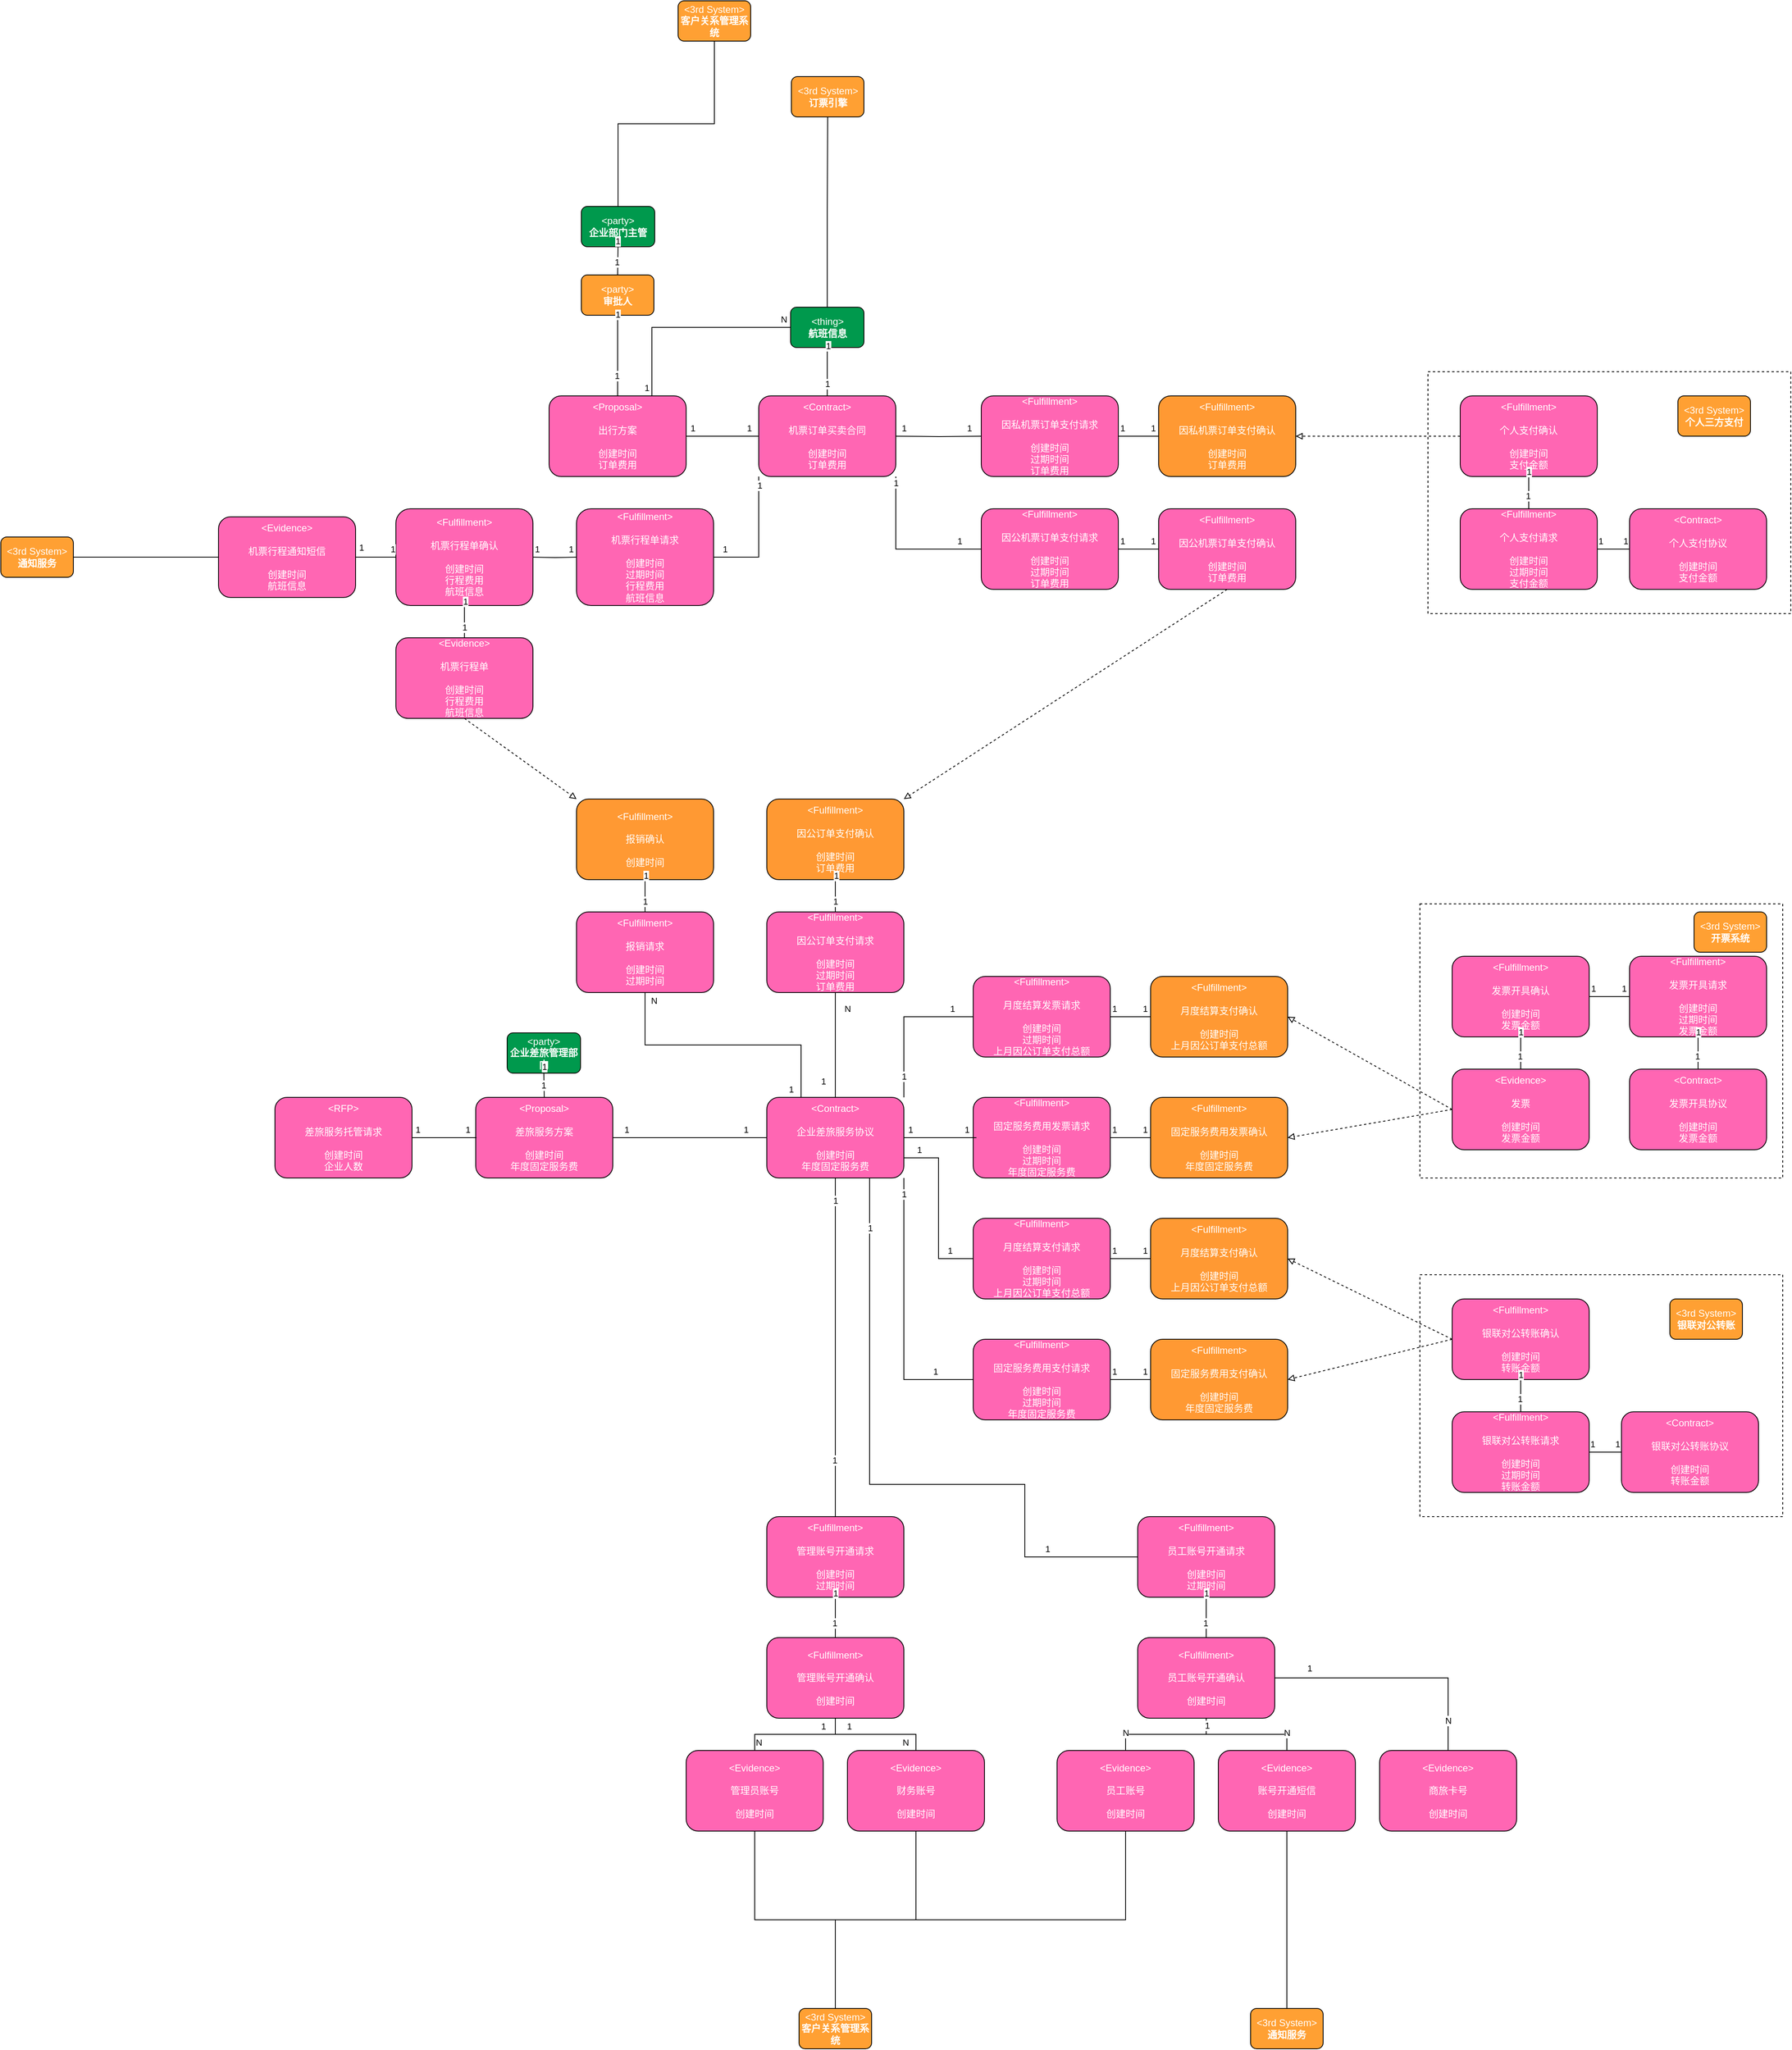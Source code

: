 <mxfile version="19.0.0" type="device"><diagram id="msE1_zEYT0Ro1Jks6xHK" name="第 1 页"><mxGraphModel dx="2652" dy="2303" grid="1" gridSize="10" guides="1" tooltips="1" connect="1" arrows="1" fold="1" page="1" pageScale="1" pageWidth="827" pageHeight="1169" math="0" shadow="0"><root><mxCell id="0"/><mxCell id="1" parent="0"/><mxCell id="Tr7wzcKzlumN11SJUhH1-102" value="" style="rounded=0;whiteSpace=wrap;html=1;dashed=1;fillColor=none;" vertex="1" parent="1"><mxGeometry x="1490" y="-380" width="450" height="300" as="geometry"/></mxCell><mxCell id="Tr7wzcKzlumN11SJUhH1-83" value="" style="rounded=0;whiteSpace=wrap;html=1;dashed=1;fillColor=none;" vertex="1" parent="1"><mxGeometry x="1480" y="280" width="450" height="340" as="geometry"/></mxCell><mxCell id="Tr7wzcKzlumN11SJUhH1-54" value="" style="rounded=0;whiteSpace=wrap;html=1;dashed=1;fillColor=none;" vertex="1" parent="1"><mxGeometry x="1480" y="740" width="450" height="300" as="geometry"/></mxCell><object label="&lt;font color=&quot;#ffffff&quot;&gt;&amp;lt;%type%&amp;gt;&lt;br&gt;&lt;br&gt;%name%&lt;br&gt;&lt;br&gt;%createAt%&lt;br&gt;&lt;/font&gt;&lt;span style=&quot;color: rgb(255, 255, 255);&quot;&gt;%data1%&lt;/span&gt;&lt;font color=&quot;#ffffff&quot;&gt;&lt;br&gt;&lt;/font&gt;" placeholders="1" type="RFP" name="差旅服务托管请求" createAt="创建时间" data1="企业人数" id="Tr7wzcKzlumN11SJUhH1-1"><mxCell style="rounded=1;whiteSpace=wrap;html=1;fillColor=#FF66B3;noLabel=0;comic=0;recursiveResize=1;" vertex="1" parent="1"><mxGeometry x="60" y="520" width="170" height="100" as="geometry"/></mxCell></object><object label="&lt;font color=&quot;#ffffff&quot;&gt;&amp;lt;%type%&amp;gt;&lt;br&gt;&lt;br&gt;%name%&lt;br&gt;&lt;br&gt;%createAt%&lt;br&gt;&lt;/font&gt;&lt;span style=&quot;color: rgb(255, 255, 255);&quot;&gt;%data1%&lt;/span&gt;&lt;font color=&quot;#ffffff&quot;&gt;&lt;br&gt;&lt;/font&gt;" placeholders="1" type="Proposal" name="差旅服务方案" createAt="创建时间" data1="年度固定服务费" id="Tr7wzcKzlumN11SJUhH1-2"><mxCell style="rounded=1;whiteSpace=wrap;html=1;fillColor=#FF66B3;noLabel=0;comic=0;recursiveResize=1;" vertex="1" parent="1"><mxGeometry x="309" y="520" width="170" height="100" as="geometry"/></mxCell></object><mxCell id="Tr7wzcKzlumN11SJUhH1-3" style="edgeStyle=orthogonalEdgeStyle;rounded=0;orthogonalLoop=1;jettySize=auto;html=1;exitX=1;exitY=0.5;exitDx=0;exitDy=0;endArrow=none;endFill=0;" edge="1" parent="1" source="Tr7wzcKzlumN11SJUhH1-1"><mxGeometry relative="1" as="geometry"><mxPoint x="230" y="570" as="sourcePoint"/><mxPoint x="310" y="570" as="targetPoint"/></mxGeometry></mxCell><mxCell id="Tr7wzcKzlumN11SJUhH1-4" value="1" style="edgeLabel;html=1;align=center;verticalAlign=middle;resizable=0;points=[];" vertex="1" connectable="0" parent="Tr7wzcKzlumN11SJUhH1-3"><mxGeometry x="-0.82" relative="1" as="geometry"><mxPoint y="-10" as="offset"/></mxGeometry></mxCell><mxCell id="Tr7wzcKzlumN11SJUhH1-5" value="1" style="edgeLabel;html=1;align=center;verticalAlign=middle;resizable=0;points=[];" vertex="1" connectable="0" parent="Tr7wzcKzlumN11SJUhH1-3"><mxGeometry x="0.72" y="-1" relative="1" as="geometry"><mxPoint y="-11" as="offset"/></mxGeometry></mxCell><object label="&lt;font color=&quot;#ffffff&quot;&gt;&amp;lt;%type%&amp;gt;&lt;br&gt;&lt;b&gt;%name%&lt;/b&gt;&lt;br&gt;&lt;/font&gt;" placeholders="1" type="party" name="企业差旅管理部门" id="Tr7wzcKzlumN11SJUhH1-6"><mxCell style="rounded=1;whiteSpace=wrap;html=1;noLabel=0;comic=0;recursiveResize=1;fillColor=#00994D;" vertex="1" parent="1"><mxGeometry x="348" y="440" width="91" height="50" as="geometry"/></mxCell></object><mxCell id="Tr7wzcKzlumN11SJUhH1-8" style="edgeStyle=orthogonalEdgeStyle;rounded=0;orthogonalLoop=1;jettySize=auto;html=1;exitX=0.5;exitY=1;exitDx=0;exitDy=0;entryX=0.5;entryY=0;entryDx=0;entryDy=0;endArrow=none;endFill=0;" edge="1" parent="1" source="Tr7wzcKzlumN11SJUhH1-6" target="Tr7wzcKzlumN11SJUhH1-2"><mxGeometry relative="1" as="geometry"><mxPoint x="340" y="500" as="sourcePoint"/><mxPoint x="440" y="500" as="targetPoint"/></mxGeometry></mxCell><mxCell id="Tr7wzcKzlumN11SJUhH1-9" value="1" style="edgeLabel;html=1;align=center;verticalAlign=middle;resizable=0;points=[];" vertex="1" connectable="0" parent="Tr7wzcKzlumN11SJUhH1-8"><mxGeometry x="-0.82" relative="1" as="geometry"><mxPoint y="-10" as="offset"/></mxGeometry></mxCell><mxCell id="Tr7wzcKzlumN11SJUhH1-10" value="1" style="edgeLabel;html=1;align=center;verticalAlign=middle;resizable=0;points=[];" vertex="1" connectable="0" parent="Tr7wzcKzlumN11SJUhH1-8"><mxGeometry x="0.72" y="-1" relative="1" as="geometry"><mxPoint y="-11" as="offset"/></mxGeometry></mxCell><object label="&lt;font color=&quot;#ffffff&quot;&gt;&amp;lt;%type%&amp;gt;&lt;br&gt;&lt;br&gt;%name%&lt;br&gt;&lt;br&gt;%createAt%&lt;br&gt;&lt;/font&gt;&lt;span style=&quot;color: rgb(255, 255, 255);&quot;&gt;%data1%&lt;/span&gt;&lt;font color=&quot;#ffffff&quot;&gt;&lt;br&gt;&lt;/font&gt;" placeholders="1" type="Contract" name="企业差旅服务协议" createAt="创建时间" data1="年度固定服务费" id="Tr7wzcKzlumN11SJUhH1-11"><mxCell style="rounded=1;whiteSpace=wrap;html=1;fillColor=#FF66B3;noLabel=0;comic=0;recursiveResize=1;" vertex="1" parent="1"><mxGeometry x="670" y="520" width="170" height="100" as="geometry"/></mxCell></object><mxCell id="Tr7wzcKzlumN11SJUhH1-12" style="edgeStyle=orthogonalEdgeStyle;rounded=0;orthogonalLoop=1;jettySize=auto;html=1;endArrow=none;endFill=0;exitX=1;exitY=0.5;exitDx=0;exitDy=0;entryX=0;entryY=0.5;entryDx=0;entryDy=0;" edge="1" parent="1" source="Tr7wzcKzlumN11SJUhH1-2" target="Tr7wzcKzlumN11SJUhH1-11"><mxGeometry relative="1" as="geometry"><mxPoint x="520" y="570" as="sourcePoint"/><mxPoint x="640" y="570" as="targetPoint"/><Array as="points"><mxPoint x="610" y="570"/><mxPoint x="610" y="570"/></Array></mxGeometry></mxCell><mxCell id="Tr7wzcKzlumN11SJUhH1-13" value="1" style="edgeLabel;html=1;align=center;verticalAlign=middle;resizable=0;points=[];" vertex="1" connectable="0" parent="Tr7wzcKzlumN11SJUhH1-12"><mxGeometry x="-0.82" relative="1" as="geometry"><mxPoint y="-10" as="offset"/></mxGeometry></mxCell><mxCell id="Tr7wzcKzlumN11SJUhH1-14" value="1" style="edgeLabel;html=1;align=center;verticalAlign=middle;resizable=0;points=[];" vertex="1" connectable="0" parent="Tr7wzcKzlumN11SJUhH1-12"><mxGeometry x="0.72" y="-1" relative="1" as="geometry"><mxPoint y="-11" as="offset"/></mxGeometry></mxCell><object label="&lt;font color=&quot;#ffffff&quot;&gt;&amp;lt;%type%&amp;gt;&lt;br&gt;&lt;br&gt;%name%&lt;br&gt;&lt;br&gt;%createAt%&lt;br&gt;&lt;/font&gt;&lt;span style=&quot;color: rgb(255, 255, 255);&quot;&gt;%expirAt%&lt;/span&gt;&lt;font color=&quot;#ffffff&quot;&gt;&lt;br&gt;&lt;/font&gt;&lt;span style=&quot;color: rgb(255, 255, 255);&quot;&gt;%data1%&lt;/span&gt;&lt;font color=&quot;#ffffff&quot;&gt;&lt;br&gt;&lt;/font&gt;" placeholders="1" type="Fulfillment" name="固定服务费用支付请求" createAt="创建时间" data1="年度固定服务费" expirAt="过期时间" id="Tr7wzcKzlumN11SJUhH1-15"><mxCell style="rounded=1;whiteSpace=wrap;html=1;fillColor=#FF66B3;noLabel=0;comic=0;recursiveResize=1;" vertex="1" parent="1"><mxGeometry x="926" y="820" width="170" height="100" as="geometry"/></mxCell></object><mxCell id="Tr7wzcKzlumN11SJUhH1-16" style="edgeStyle=orthogonalEdgeStyle;rounded=0;orthogonalLoop=1;jettySize=auto;html=1;exitX=1;exitY=1;exitDx=0;exitDy=0;entryX=0;entryY=0.5;entryDx=0;entryDy=0;endArrow=none;endFill=0;" edge="1" parent="1" source="Tr7wzcKzlumN11SJUhH1-11" target="Tr7wzcKzlumN11SJUhH1-15"><mxGeometry relative="1" as="geometry"><mxPoint x="860" y="420" as="sourcePoint"/><mxPoint x="960" y="420" as="targetPoint"/></mxGeometry></mxCell><mxCell id="Tr7wzcKzlumN11SJUhH1-17" value="1" style="edgeLabel;html=1;align=center;verticalAlign=middle;resizable=0;points=[];" vertex="1" connectable="0" parent="Tr7wzcKzlumN11SJUhH1-16"><mxGeometry x="-0.82" relative="1" as="geometry"><mxPoint y="-10" as="offset"/></mxGeometry></mxCell><mxCell id="Tr7wzcKzlumN11SJUhH1-18" value="1" style="edgeLabel;html=1;align=center;verticalAlign=middle;resizable=0;points=[];" vertex="1" connectable="0" parent="Tr7wzcKzlumN11SJUhH1-16"><mxGeometry x="0.72" y="-1" relative="1" as="geometry"><mxPoint y="-11" as="offset"/></mxGeometry></mxCell><object label="&lt;font color=&quot;#ffffff&quot;&gt;&amp;lt;%type%&amp;gt;&lt;br&gt;&lt;br&gt;%name%&lt;br&gt;&lt;br&gt;%createAt%&lt;br&gt;&lt;/font&gt;&lt;span style=&quot;color: rgb(255, 255, 255);&quot;&gt;%data1%&lt;/span&gt;&lt;font color=&quot;#ffffff&quot;&gt;&lt;br&gt;&lt;/font&gt;" placeholders="1" type="Fulfillment" name="固定服务费用支付确认" createAt="创建时间" data1="年度固定服务费" id="Tr7wzcKzlumN11SJUhH1-19"><mxCell style="rounded=1;whiteSpace=wrap;html=1;fillColor=#FF9933;noLabel=0;comic=0;recursiveResize=1;" vertex="1" parent="1"><mxGeometry x="1146" y="820" width="170" height="100" as="geometry"/></mxCell></object><mxCell id="Tr7wzcKzlumN11SJUhH1-22" style="edgeStyle=orthogonalEdgeStyle;rounded=0;orthogonalLoop=1;jettySize=auto;html=1;exitX=1;exitY=0.5;exitDx=0;exitDy=0;entryX=0;entryY=0.5;entryDx=0;entryDy=0;endArrow=none;endFill=0;" edge="1" parent="1" source="Tr7wzcKzlumN11SJUhH1-15" target="Tr7wzcKzlumN11SJUhH1-19"><mxGeometry relative="1" as="geometry"><mxPoint x="926" y="770" as="sourcePoint"/><mxPoint x="1026" y="770" as="targetPoint"/></mxGeometry></mxCell><mxCell id="Tr7wzcKzlumN11SJUhH1-23" value="1" style="edgeLabel;html=1;align=center;verticalAlign=middle;resizable=0;points=[];" vertex="1" connectable="0" parent="Tr7wzcKzlumN11SJUhH1-22"><mxGeometry x="-0.82" relative="1" as="geometry"><mxPoint y="-10" as="offset"/></mxGeometry></mxCell><mxCell id="Tr7wzcKzlumN11SJUhH1-24" value="1" style="edgeLabel;html=1;align=center;verticalAlign=middle;resizable=0;points=[];" vertex="1" connectable="0" parent="Tr7wzcKzlumN11SJUhH1-22"><mxGeometry x="0.72" y="-1" relative="1" as="geometry"><mxPoint y="-11" as="offset"/></mxGeometry></mxCell><object label="&lt;font color=&quot;#ffffff&quot;&gt;&amp;lt;%type%&amp;gt;&lt;br&gt;&lt;br&gt;%name%&lt;br&gt;&lt;br&gt;%createAt%&lt;br&gt;&lt;/font&gt;&lt;span style=&quot;color: rgb(255, 255, 255);&quot;&gt;%data1%&lt;/span&gt;&lt;font color=&quot;#ffffff&quot;&gt;&lt;br&gt;&lt;/font&gt;" placeholders="1" type="Contract" name="银联对公转账协议" createAt="创建时间" data1="转账金额" id="Tr7wzcKzlumN11SJUhH1-28"><mxCell style="rounded=1;whiteSpace=wrap;html=1;fillColor=#FF66B3;noLabel=0;comic=0;recursiveResize=1;" vertex="1" parent="1"><mxGeometry x="1730" y="910" width="170" height="100" as="geometry"/></mxCell></object><object label="&lt;font color=&quot;#ffffff&quot;&gt;&amp;lt;%type%&amp;gt;&lt;br&gt;&lt;br&gt;%name%&lt;br&gt;&lt;br&gt;%createAt%&lt;br&gt;&lt;/font&gt;&lt;span style=&quot;color: rgb(255, 255, 255);&quot;&gt;%expirAt%&lt;/span&gt;&lt;font color=&quot;#ffffff&quot;&gt;&lt;br&gt;&lt;/font&gt;&lt;span style=&quot;color: rgb(255, 255, 255);&quot;&gt;%data1%&lt;/span&gt;&lt;font color=&quot;#ffffff&quot;&gt;&lt;br&gt;&lt;/font&gt;" placeholders="1" type="Fulfillment" name="银联对公转账请求" createAt="创建时间" data1="转账金额" expirAt="过期时间" id="Tr7wzcKzlumN11SJUhH1-29"><mxCell style="rounded=1;whiteSpace=wrap;html=1;fillColor=#FF66B3;noLabel=0;comic=0;recursiveResize=1;" vertex="1" parent="1"><mxGeometry x="1520" y="910" width="170" height="100" as="geometry"/></mxCell></object><object label="&lt;font color=&quot;#ffffff&quot;&gt;&amp;lt;%type%&amp;gt;&lt;br&gt;&lt;br&gt;%name%&lt;br&gt;&lt;br&gt;%createAt%&lt;br&gt;&lt;/font&gt;&lt;span style=&quot;color: rgb(255, 255, 255);&quot;&gt;%data1%&lt;/span&gt;&lt;font color=&quot;#ffffff&quot;&gt;&lt;br&gt;&lt;/font&gt;" placeholders="1" type="Fulfillment" name="银联对公转账确认" createAt="创建时间" data1="转账金额" id="Tr7wzcKzlumN11SJUhH1-31"><mxCell style="rounded=1;whiteSpace=wrap;html=1;fillColor=#FF66B3;noLabel=0;comic=0;recursiveResize=1;" vertex="1" parent="1"><mxGeometry x="1520" y="770" width="170" height="100" as="geometry"/></mxCell></object><mxCell id="Tr7wzcKzlumN11SJUhH1-32" style="edgeStyle=orthogonalEdgeStyle;rounded=0;orthogonalLoop=1;jettySize=auto;html=1;exitX=1;exitY=0.5;exitDx=0;exitDy=0;entryX=0;entryY=0.5;entryDx=0;entryDy=0;endArrow=none;endFill=0;" edge="1" parent="1" source="Tr7wzcKzlumN11SJUhH1-29" target="Tr7wzcKzlumN11SJUhH1-28"><mxGeometry relative="1" as="geometry"><mxPoint x="1600" y="650" as="sourcePoint"/><mxPoint x="1700" y="650" as="targetPoint"/></mxGeometry></mxCell><mxCell id="Tr7wzcKzlumN11SJUhH1-33" value="1" style="edgeLabel;html=1;align=center;verticalAlign=middle;resizable=0;points=[];fillColor=#FF66B3;" vertex="1" connectable="0" parent="Tr7wzcKzlumN11SJUhH1-32"><mxGeometry x="-0.82" relative="1" as="geometry"><mxPoint y="-10" as="offset"/></mxGeometry></mxCell><mxCell id="Tr7wzcKzlumN11SJUhH1-34" value="1" style="edgeLabel;html=1;align=center;verticalAlign=middle;resizable=0;points=[];fillColor=#FF66B3;" vertex="1" connectable="0" parent="Tr7wzcKzlumN11SJUhH1-32"><mxGeometry x="0.72" y="-1" relative="1" as="geometry"><mxPoint y="-11" as="offset"/></mxGeometry></mxCell><mxCell id="Tr7wzcKzlumN11SJUhH1-35" style="edgeStyle=orthogonalEdgeStyle;rounded=0;orthogonalLoop=1;jettySize=auto;html=1;exitX=0.5;exitY=1;exitDx=0;exitDy=0;entryX=0.5;entryY=0;entryDx=0;entryDy=0;endArrow=none;endFill=0;" edge="1" parent="1" source="Tr7wzcKzlumN11SJUhH1-31" target="Tr7wzcKzlumN11SJUhH1-29"><mxGeometry relative="1" as="geometry"><mxPoint x="1730" y="870" as="sourcePoint"/><mxPoint x="1830" y="870" as="targetPoint"/></mxGeometry></mxCell><mxCell id="Tr7wzcKzlumN11SJUhH1-36" value="1" style="edgeLabel;html=1;align=center;verticalAlign=middle;resizable=0;points=[];fillColor=#FF66B3;" vertex="1" connectable="0" parent="Tr7wzcKzlumN11SJUhH1-35"><mxGeometry x="-0.82" relative="1" as="geometry"><mxPoint y="-10" as="offset"/></mxGeometry></mxCell><mxCell id="Tr7wzcKzlumN11SJUhH1-37" value="1" style="edgeLabel;html=1;align=center;verticalAlign=middle;resizable=0;points=[];fillColor=#FF66B3;" vertex="1" connectable="0" parent="Tr7wzcKzlumN11SJUhH1-35"><mxGeometry x="0.72" y="-1" relative="1" as="geometry"><mxPoint y="-11" as="offset"/></mxGeometry></mxCell><mxCell id="Tr7wzcKzlumN11SJUhH1-38" style="edgeStyle=none;rounded=0;orthogonalLoop=1;jettySize=auto;html=1;exitX=0;exitY=0.5;exitDx=0;exitDy=0;endArrow=block;endFill=0;dashed=1;entryX=1;entryY=0.5;entryDx=0;entryDy=0;" edge="1" parent="1" source="Tr7wzcKzlumN11SJUhH1-31" target="Tr7wzcKzlumN11SJUhH1-19"><mxGeometry relative="1" as="geometry"><mxPoint x="1550" y="730" as="sourcePoint"/><mxPoint x="1620" y="730" as="targetPoint"/></mxGeometry></mxCell><object label="&lt;font color=&quot;#ffffff&quot;&gt;&amp;lt;%type%&amp;gt;&lt;br&gt;&lt;b&gt;%name%&lt;/b&gt;&lt;br&gt;&lt;/font&gt;" placeholders="1" type="3rd System" name="银联对公转账" id="Tr7wzcKzlumN11SJUhH1-40"><mxCell style="rounded=1;whiteSpace=wrap;html=1;noLabel=0;comic=0;recursiveResize=1;fillColor=#FFA033;" vertex="1" parent="1"><mxGeometry x="1790" y="770" width="90" height="50" as="geometry"/></mxCell></object><object label="&lt;font color=&quot;#ffffff&quot;&gt;&amp;lt;%type%&amp;gt;&lt;br&gt;&lt;br&gt;%name%&lt;br&gt;&lt;br&gt;%createAt%&lt;br&gt;&lt;/font&gt;&lt;span style=&quot;color: rgb(255, 255, 255);&quot;&gt;%expirAt%&lt;/span&gt;&lt;font color=&quot;#ffffff&quot;&gt;&lt;br&gt;&lt;/font&gt;&lt;span style=&quot;color: rgb(255, 255, 255);&quot;&gt;%data1%&lt;/span&gt;&lt;font color=&quot;#ffffff&quot;&gt;&lt;br&gt;&lt;/font&gt;" placeholders="1" type="Fulfillment" name="月度结算支付请求" createAt="创建时间" data1="上月因公订单支付总额" expirAt="过期时间" id="Tr7wzcKzlumN11SJUhH1-41"><mxCell style="rounded=1;whiteSpace=wrap;html=1;fillColor=#FF66B3;noLabel=0;comic=0;recursiveResize=1;" vertex="1" parent="1"><mxGeometry x="926" y="670" width="170" height="100" as="geometry"/></mxCell></object><object label="&lt;font color=&quot;#ffffff&quot;&gt;&amp;lt;%type%&amp;gt;&lt;br&gt;&lt;br&gt;%name%&lt;br&gt;&lt;br&gt;%createAt%&lt;br&gt;&lt;/font&gt;&lt;span style=&quot;color: rgb(255, 255, 255);&quot;&gt;%data1%&lt;/span&gt;&lt;font color=&quot;#ffffff&quot;&gt;&lt;br&gt;&lt;/font&gt;" placeholders="1" type="Fulfillment" name="月度结算支付确认" createAt="创建时间" data1="上月因公订单支付总额" id="Tr7wzcKzlumN11SJUhH1-42"><mxCell style="rounded=1;whiteSpace=wrap;html=1;fillColor=#FF9933;noLabel=0;comic=0;recursiveResize=1;" vertex="1" parent="1"><mxGeometry x="1146" y="670" width="170" height="100" as="geometry"/></mxCell></object><mxCell id="Tr7wzcKzlumN11SJUhH1-43" style="edgeStyle=none;rounded=0;orthogonalLoop=1;jettySize=auto;html=1;endArrow=block;endFill=0;dashed=1;entryX=1;entryY=0.5;entryDx=0;entryDy=0;" edge="1" parent="1" target="Tr7wzcKzlumN11SJUhH1-42"><mxGeometry relative="1" as="geometry"><mxPoint x="1520" y="820" as="sourcePoint"/><mxPoint x="1580" y="610" as="targetPoint"/></mxGeometry></mxCell><mxCell id="Tr7wzcKzlumN11SJUhH1-44" style="edgeStyle=orthogonalEdgeStyle;rounded=0;orthogonalLoop=1;jettySize=auto;html=1;exitX=1;exitY=0.75;exitDx=0;exitDy=0;entryX=0;entryY=0.5;entryDx=0;entryDy=0;endArrow=none;endFill=0;" edge="1" parent="1" source="Tr7wzcKzlumN11SJUhH1-11" target="Tr7wzcKzlumN11SJUhH1-41"><mxGeometry relative="1" as="geometry"><mxPoint x="620" y="690" as="sourcePoint"/><mxPoint x="720" y="690" as="targetPoint"/></mxGeometry></mxCell><mxCell id="Tr7wzcKzlumN11SJUhH1-45" value="1" style="edgeLabel;html=1;align=center;verticalAlign=middle;resizable=0;points=[];dashed=1;fillColor=none;" vertex="1" connectable="0" parent="Tr7wzcKzlumN11SJUhH1-44"><mxGeometry x="-0.82" relative="1" as="geometry"><mxPoint y="-10" as="offset"/></mxGeometry></mxCell><mxCell id="Tr7wzcKzlumN11SJUhH1-46" value="1" style="edgeLabel;html=1;align=center;verticalAlign=middle;resizable=0;points=[];dashed=1;fillColor=none;" vertex="1" connectable="0" parent="Tr7wzcKzlumN11SJUhH1-44"><mxGeometry x="0.72" y="-1" relative="1" as="geometry"><mxPoint y="-11" as="offset"/></mxGeometry></mxCell><mxCell id="Tr7wzcKzlumN11SJUhH1-47" style="edgeStyle=orthogonalEdgeStyle;rounded=0;orthogonalLoop=1;jettySize=auto;html=1;entryX=0;entryY=0.5;entryDx=0;entryDy=0;endArrow=none;endFill=0;exitX=1;exitY=0.5;exitDx=0;exitDy=0;" edge="1" parent="1" source="Tr7wzcKzlumN11SJUhH1-41" target="Tr7wzcKzlumN11SJUhH1-42"><mxGeometry relative="1" as="geometry"><mxPoint x="1360" y="580" as="sourcePoint"/><mxPoint x="1210" y="610" as="targetPoint"/></mxGeometry></mxCell><mxCell id="Tr7wzcKzlumN11SJUhH1-48" value="1" style="edgeLabel;html=1;align=center;verticalAlign=middle;resizable=0;points=[];dashed=1;fillColor=none;" vertex="1" connectable="0" parent="Tr7wzcKzlumN11SJUhH1-47"><mxGeometry x="-0.82" relative="1" as="geometry"><mxPoint y="-10" as="offset"/></mxGeometry></mxCell><mxCell id="Tr7wzcKzlumN11SJUhH1-49" value="1" style="edgeLabel;html=1;align=center;verticalAlign=middle;resizable=0;points=[];dashed=1;fillColor=none;" vertex="1" connectable="0" parent="Tr7wzcKzlumN11SJUhH1-47"><mxGeometry x="0.72" y="-1" relative="1" as="geometry"><mxPoint y="-11" as="offset"/></mxGeometry></mxCell><object label="&lt;font color=&quot;#ffffff&quot;&gt;&amp;lt;%type%&amp;gt;&lt;br&gt;&lt;br&gt;%name%&lt;br&gt;&lt;br&gt;%createAt%&lt;br&gt;&lt;/font&gt;&lt;span style=&quot;color: rgb(255, 255, 255);&quot;&gt;%expirAt%&lt;/span&gt;&lt;font color=&quot;#ffffff&quot;&gt;&lt;br&gt;&lt;/font&gt;&lt;span style=&quot;color: rgb(255, 255, 255);&quot;&gt;%data1%&lt;/span&gt;&lt;font color=&quot;#ffffff&quot;&gt;&lt;br&gt;&lt;/font&gt;" placeholders="1" type="Fulfillment" name="月度结算发票请求" createAt="创建时间" data1="上月因公订单支付总额" expirAt="过期时间" id="Tr7wzcKzlumN11SJUhH1-50"><mxCell style="rounded=1;whiteSpace=wrap;html=1;fillColor=#FF66B3;noLabel=0;comic=0;recursiveResize=1;" vertex="1" parent="1"><mxGeometry x="926" y="370" width="170" height="100" as="geometry"/></mxCell></object><object label="&lt;font color=&quot;#ffffff&quot;&gt;&amp;lt;%type%&amp;gt;&lt;br&gt;&lt;br&gt;%name%&lt;br&gt;&lt;br&gt;%createAt%&lt;br&gt;&lt;/font&gt;&lt;span style=&quot;color: rgb(255, 255, 255);&quot;&gt;%data1%&lt;/span&gt;&lt;font color=&quot;#ffffff&quot;&gt;&lt;br&gt;&lt;/font&gt;" placeholders="1" type="Fulfillment" name="月度结算支付确认" createAt="创建时间" data1="上月因公订单支付总额" id="Tr7wzcKzlumN11SJUhH1-51"><mxCell style="rounded=1;whiteSpace=wrap;html=1;fillColor=#FF9933;noLabel=0;comic=0;recursiveResize=1;" vertex="1" parent="1"><mxGeometry x="1146" y="370" width="170" height="100" as="geometry"/></mxCell></object><object label="&lt;font color=&quot;#ffffff&quot;&gt;&amp;lt;%type%&amp;gt;&lt;br&gt;&lt;br&gt;%name%&lt;br&gt;&lt;br&gt;%createAt%&lt;br&gt;&lt;/font&gt;&lt;span style=&quot;color: rgb(255, 255, 255);&quot;&gt;%expirAt%&lt;/span&gt;&lt;font color=&quot;#ffffff&quot;&gt;&lt;br&gt;&lt;/font&gt;&lt;span style=&quot;color: rgb(255, 255, 255);&quot;&gt;%data1%&lt;/span&gt;&lt;font color=&quot;#ffffff&quot;&gt;&lt;br&gt;&lt;/font&gt;" placeholders="1" type="Fulfillment" name="固定服务费用发票请求" createAt="创建时间" data1="年度固定服务费" expirAt="过期时间" id="Tr7wzcKzlumN11SJUhH1-52"><mxCell style="rounded=1;whiteSpace=wrap;html=1;fillColor=#FF66B3;noLabel=0;comic=0;recursiveResize=1;" vertex="1" parent="1"><mxGeometry x="926" y="520" width="170" height="100" as="geometry"/></mxCell></object><object label="&lt;font color=&quot;#ffffff&quot;&gt;&amp;lt;%type%&amp;gt;&lt;br&gt;&lt;br&gt;%name%&lt;br&gt;&lt;br&gt;%createAt%&lt;br&gt;&lt;/font&gt;&lt;span style=&quot;color: rgb(255, 255, 255);&quot;&gt;%data1%&lt;/span&gt;&lt;font color=&quot;#ffffff&quot;&gt;&lt;br&gt;&lt;/font&gt;" placeholders="1" type="Fulfillment" name="固定服务费用发票确认" createAt="创建时间" data1="年度固定服务费" id="Tr7wzcKzlumN11SJUhH1-53"><mxCell style="rounded=1;whiteSpace=wrap;html=1;fillColor=#FF9933;noLabel=0;comic=0;recursiveResize=1;" vertex="1" parent="1"><mxGeometry x="1146" y="520" width="170" height="100" as="geometry"/></mxCell></object><object label="&lt;font color=&quot;#ffffff&quot;&gt;&amp;lt;%type%&amp;gt;&lt;br&gt;&lt;br&gt;%name%&lt;br&gt;&lt;br&gt;%createAt%&lt;br&gt;&lt;/font&gt;&lt;span style=&quot;color: rgb(255, 255, 255);&quot;&gt;%data1%&lt;/span&gt;&lt;font color=&quot;#ffffff&quot;&gt;&lt;br&gt;&lt;/font&gt;" placeholders="1" type="Contract" name="发票开具协议" createAt="创建时间" data1="发票金额" id="Tr7wzcKzlumN11SJUhH1-55"><mxCell style="rounded=1;whiteSpace=wrap;html=1;fillColor=#FF66B3;noLabel=0;comic=0;recursiveResize=1;" vertex="1" parent="1"><mxGeometry x="1740" y="485" width="170" height="100" as="geometry"/></mxCell></object><object label="&lt;font color=&quot;#ffffff&quot;&gt;&amp;lt;%type%&amp;gt;&lt;br&gt;&lt;br&gt;%name%&lt;br&gt;&lt;br&gt;%createAt%&lt;br&gt;&lt;/font&gt;&lt;span style=&quot;color: rgb(255, 255, 255);&quot;&gt;%expirAt%&lt;/span&gt;&lt;font color=&quot;#ffffff&quot;&gt;&lt;br&gt;&lt;/font&gt;&lt;span style=&quot;color: rgb(255, 255, 255);&quot;&gt;%data1%&lt;/span&gt;&lt;font color=&quot;#ffffff&quot;&gt;&lt;br&gt;&lt;/font&gt;" placeholders="1" type="Fulfillment" name="发票开具请求" createAt="创建时间" data1="发票金额" expirAt="过期时间" id="Tr7wzcKzlumN11SJUhH1-56"><mxCell style="rounded=1;whiteSpace=wrap;html=1;fillColor=#FF66B3;noLabel=0;comic=0;recursiveResize=1;" vertex="1" parent="1"><mxGeometry x="1740" y="345" width="170" height="100" as="geometry"/></mxCell></object><object label="&lt;font color=&quot;#ffffff&quot;&gt;&amp;lt;%type%&amp;gt;&lt;br&gt;&lt;br&gt;%name%&lt;br&gt;&lt;br&gt;%createAt%&lt;br&gt;&lt;/font&gt;&lt;span style=&quot;color: rgb(255, 255, 255);&quot;&gt;%data1%&lt;/span&gt;&lt;font color=&quot;#ffffff&quot;&gt;&lt;br&gt;&lt;/font&gt;" placeholders="1" type="Fulfillment" name="发票开具确认" createAt="创建时间" data1="发票金额" id="Tr7wzcKzlumN11SJUhH1-57"><mxCell style="rounded=1;whiteSpace=wrap;html=1;fillColor=#FF66B3;noLabel=0;comic=0;recursiveResize=1;" vertex="1" parent="1"><mxGeometry x="1520" y="345" width="170" height="100" as="geometry"/></mxCell></object><object label="&lt;font color=&quot;#ffffff&quot;&gt;&amp;lt;%type%&amp;gt;&lt;br&gt;&lt;br&gt;%name%&lt;br&gt;&lt;br&gt;%createAt%&lt;br&gt;&lt;/font&gt;&lt;span style=&quot;color: rgb(255, 255, 255);&quot;&gt;%data1%&lt;/span&gt;&lt;font color=&quot;#ffffff&quot;&gt;&lt;br&gt;&lt;/font&gt;" placeholders="1" type="Evidence" name="发票" createAt="创建时间" data1="发票金额" id="Tr7wzcKzlumN11SJUhH1-58"><mxCell style="rounded=1;whiteSpace=wrap;html=1;fillColor=#FF66B3;noLabel=0;comic=0;recursiveResize=1;" vertex="1" parent="1"><mxGeometry x="1520" y="485" width="170" height="100" as="geometry"/></mxCell></object><mxCell id="Tr7wzcKzlumN11SJUhH1-59" style="edgeStyle=orthogonalEdgeStyle;rounded=0;orthogonalLoop=1;jettySize=auto;html=1;exitX=0.5;exitY=1;exitDx=0;exitDy=0;entryX=0.5;entryY=0;entryDx=0;entryDy=0;endArrow=none;endFill=0;" edge="1" parent="1" source="Tr7wzcKzlumN11SJUhH1-56" target="Tr7wzcKzlumN11SJUhH1-55"><mxGeometry relative="1" as="geometry"><mxPoint x="1930" y="505" as="sourcePoint"/><mxPoint x="2030" y="505" as="targetPoint"/></mxGeometry></mxCell><mxCell id="Tr7wzcKzlumN11SJUhH1-60" value="1" style="edgeLabel;html=1;align=center;verticalAlign=middle;resizable=0;points=[];dashed=1;fillColor=none;" vertex="1" connectable="0" parent="Tr7wzcKzlumN11SJUhH1-59"><mxGeometry x="-0.82" relative="1" as="geometry"><mxPoint y="-10" as="offset"/></mxGeometry></mxCell><mxCell id="Tr7wzcKzlumN11SJUhH1-61" value="1" style="edgeLabel;html=1;align=center;verticalAlign=middle;resizable=0;points=[];dashed=1;fillColor=none;" vertex="1" connectable="0" parent="Tr7wzcKzlumN11SJUhH1-59"><mxGeometry x="0.72" y="-1" relative="1" as="geometry"><mxPoint y="-11" as="offset"/></mxGeometry></mxCell><mxCell id="Tr7wzcKzlumN11SJUhH1-62" style="edgeStyle=orthogonalEdgeStyle;rounded=0;orthogonalLoop=1;jettySize=auto;html=1;exitX=1;exitY=0.5;exitDx=0;exitDy=0;entryX=0;entryY=0.5;entryDx=0;entryDy=0;endArrow=none;endFill=0;" edge="1" parent="1" source="Tr7wzcKzlumN11SJUhH1-57" target="Tr7wzcKzlumN11SJUhH1-56"><mxGeometry relative="1" as="geometry"><mxPoint x="1730" y="285" as="sourcePoint"/><mxPoint x="1830" y="285" as="targetPoint"/></mxGeometry></mxCell><mxCell id="Tr7wzcKzlumN11SJUhH1-63" value="1" style="edgeLabel;html=1;align=center;verticalAlign=middle;resizable=0;points=[];dashed=1;fillColor=none;" vertex="1" connectable="0" parent="Tr7wzcKzlumN11SJUhH1-62"><mxGeometry x="-0.82" relative="1" as="geometry"><mxPoint y="-10" as="offset"/></mxGeometry></mxCell><mxCell id="Tr7wzcKzlumN11SJUhH1-64" value="1" style="edgeLabel;html=1;align=center;verticalAlign=middle;resizable=0;points=[];dashed=1;fillColor=none;" vertex="1" connectable="0" parent="Tr7wzcKzlumN11SJUhH1-62"><mxGeometry x="0.72" y="-1" relative="1" as="geometry"><mxPoint y="-11" as="offset"/></mxGeometry></mxCell><mxCell id="Tr7wzcKzlumN11SJUhH1-65" style="edgeStyle=orthogonalEdgeStyle;rounded=0;orthogonalLoop=1;jettySize=auto;html=1;entryX=0.5;entryY=0;entryDx=0;entryDy=0;endArrow=none;endFill=0;" edge="1" parent="1" source="Tr7wzcKzlumN11SJUhH1-57" target="Tr7wzcKzlumN11SJUhH1-58"><mxGeometry relative="1" as="geometry"><mxPoint x="1550" y="465" as="sourcePoint"/><mxPoint x="1650" y="465" as="targetPoint"/></mxGeometry></mxCell><mxCell id="Tr7wzcKzlumN11SJUhH1-66" value="1" style="edgeLabel;html=1;align=center;verticalAlign=middle;resizable=0;points=[];dashed=1;fillColor=none;" vertex="1" connectable="0" parent="Tr7wzcKzlumN11SJUhH1-65"><mxGeometry x="-0.82" relative="1" as="geometry"><mxPoint y="-10" as="offset"/></mxGeometry></mxCell><mxCell id="Tr7wzcKzlumN11SJUhH1-67" value="1" style="edgeLabel;html=1;align=center;verticalAlign=middle;resizable=0;points=[];dashed=1;fillColor=none;" vertex="1" connectable="0" parent="Tr7wzcKzlumN11SJUhH1-65"><mxGeometry x="0.72" y="-1" relative="1" as="geometry"><mxPoint y="-11" as="offset"/></mxGeometry></mxCell><mxCell id="Tr7wzcKzlumN11SJUhH1-68" style="edgeStyle=none;rounded=0;orthogonalLoop=1;jettySize=auto;html=1;exitX=0;exitY=0.5;exitDx=0;exitDy=0;endArrow=block;endFill=0;dashed=1;entryX=1;entryY=0.5;entryDx=0;entryDy=0;" edge="1" parent="1" source="Tr7wzcKzlumN11SJUhH1-58" target="Tr7wzcKzlumN11SJUhH1-51"><mxGeometry relative="1" as="geometry"><mxPoint x="1420" y="570" as="sourcePoint"/><mxPoint x="1490" y="570" as="targetPoint"/></mxGeometry></mxCell><mxCell id="Tr7wzcKzlumN11SJUhH1-69" style="edgeStyle=none;rounded=0;orthogonalLoop=1;jettySize=auto;html=1;exitX=0;exitY=0.5;exitDx=0;exitDy=0;endArrow=block;endFill=0;dashed=1;entryX=1;entryY=0.5;entryDx=0;entryDy=0;" edge="1" parent="1" source="Tr7wzcKzlumN11SJUhH1-58" target="Tr7wzcKzlumN11SJUhH1-53"><mxGeometry relative="1" as="geometry"><mxPoint x="1410" y="660" as="sourcePoint"/><mxPoint x="1480" y="660" as="targetPoint"/></mxGeometry></mxCell><mxCell id="Tr7wzcKzlumN11SJUhH1-70" style="edgeStyle=orthogonalEdgeStyle;rounded=0;orthogonalLoop=1;jettySize=auto;html=1;exitX=1;exitY=0;exitDx=0;exitDy=0;entryX=0;entryY=0.5;entryDx=0;entryDy=0;endArrow=none;endFill=0;" edge="1" parent="1" source="Tr7wzcKzlumN11SJUhH1-11" target="Tr7wzcKzlumN11SJUhH1-50"><mxGeometry relative="1" as="geometry"><mxPoint x="770" y="440" as="sourcePoint"/><mxPoint x="870" y="440" as="targetPoint"/></mxGeometry></mxCell><mxCell id="Tr7wzcKzlumN11SJUhH1-71" value="1" style="edgeLabel;html=1;align=center;verticalAlign=middle;resizable=0;points=[];dashed=1;fillColor=none;" vertex="1" connectable="0" parent="Tr7wzcKzlumN11SJUhH1-70"><mxGeometry x="-0.82" relative="1" as="geometry"><mxPoint y="-10" as="offset"/></mxGeometry></mxCell><mxCell id="Tr7wzcKzlumN11SJUhH1-72" value="1" style="edgeLabel;html=1;align=center;verticalAlign=middle;resizable=0;points=[];dashed=1;fillColor=none;" vertex="1" connectable="0" parent="Tr7wzcKzlumN11SJUhH1-70"><mxGeometry x="0.72" y="-1" relative="1" as="geometry"><mxPoint y="-11" as="offset"/></mxGeometry></mxCell><mxCell id="Tr7wzcKzlumN11SJUhH1-73" style="edgeStyle=orthogonalEdgeStyle;rounded=0;orthogonalLoop=1;jettySize=auto;html=1;exitX=1;exitY=0.5;exitDx=0;exitDy=0;entryX=0;entryY=0.5;entryDx=0;entryDy=0;endArrow=none;endFill=0;" edge="1" parent="1" source="Tr7wzcKzlumN11SJUhH1-50" target="Tr7wzcKzlumN11SJUhH1-51"><mxGeometry relative="1" as="geometry"><mxPoint x="1120" y="500" as="sourcePoint"/><mxPoint x="1220" y="500" as="targetPoint"/></mxGeometry></mxCell><mxCell id="Tr7wzcKzlumN11SJUhH1-74" value="1" style="edgeLabel;html=1;align=center;verticalAlign=middle;resizable=0;points=[];dashed=1;fillColor=none;" vertex="1" connectable="0" parent="Tr7wzcKzlumN11SJUhH1-73"><mxGeometry x="-0.82" relative="1" as="geometry"><mxPoint y="-10" as="offset"/></mxGeometry></mxCell><mxCell id="Tr7wzcKzlumN11SJUhH1-75" value="1" style="edgeLabel;html=1;align=center;verticalAlign=middle;resizable=0;points=[];dashed=1;fillColor=none;" vertex="1" connectable="0" parent="Tr7wzcKzlumN11SJUhH1-73"><mxGeometry x="0.72" y="-1" relative="1" as="geometry"><mxPoint y="-11" as="offset"/></mxGeometry></mxCell><mxCell id="Tr7wzcKzlumN11SJUhH1-76" style="edgeStyle=orthogonalEdgeStyle;rounded=0;orthogonalLoop=1;jettySize=auto;html=1;exitX=1;exitY=0.5;exitDx=0;exitDy=0;endArrow=none;endFill=0;" edge="1" parent="1" source="Tr7wzcKzlumN11SJUhH1-11"><mxGeometry relative="1" as="geometry"><mxPoint x="860" y="500" as="sourcePoint"/><mxPoint x="930" y="570" as="targetPoint"/></mxGeometry></mxCell><mxCell id="Tr7wzcKzlumN11SJUhH1-77" value="1" style="edgeLabel;html=1;align=center;verticalAlign=middle;resizable=0;points=[];dashed=1;fillColor=none;" vertex="1" connectable="0" parent="Tr7wzcKzlumN11SJUhH1-76"><mxGeometry x="-0.82" relative="1" as="geometry"><mxPoint y="-10" as="offset"/></mxGeometry></mxCell><mxCell id="Tr7wzcKzlumN11SJUhH1-78" value="1" style="edgeLabel;html=1;align=center;verticalAlign=middle;resizable=0;points=[];dashed=1;fillColor=none;" vertex="1" connectable="0" parent="Tr7wzcKzlumN11SJUhH1-76"><mxGeometry x="0.72" y="-1" relative="1" as="geometry"><mxPoint y="-11" as="offset"/></mxGeometry></mxCell><mxCell id="Tr7wzcKzlumN11SJUhH1-79" style="edgeStyle=orthogonalEdgeStyle;rounded=0;orthogonalLoop=1;jettySize=auto;html=1;exitX=1;exitY=0.5;exitDx=0;exitDy=0;endArrow=none;endFill=0;entryX=0;entryY=0.5;entryDx=0;entryDy=0;" edge="1" parent="1" source="Tr7wzcKzlumN11SJUhH1-52" target="Tr7wzcKzlumN11SJUhH1-53"><mxGeometry relative="1" as="geometry"><mxPoint x="1070" y="500" as="sourcePoint"/><mxPoint x="1130" y="590" as="targetPoint"/></mxGeometry></mxCell><mxCell id="Tr7wzcKzlumN11SJUhH1-80" value="1" style="edgeLabel;html=1;align=center;verticalAlign=middle;resizable=0;points=[];dashed=1;fillColor=none;" vertex="1" connectable="0" parent="Tr7wzcKzlumN11SJUhH1-79"><mxGeometry x="-0.82" relative="1" as="geometry"><mxPoint y="-10" as="offset"/></mxGeometry></mxCell><mxCell id="Tr7wzcKzlumN11SJUhH1-81" value="1" style="edgeLabel;html=1;align=center;verticalAlign=middle;resizable=0;points=[];dashed=1;fillColor=none;" vertex="1" connectable="0" parent="Tr7wzcKzlumN11SJUhH1-79"><mxGeometry x="0.72" y="-1" relative="1" as="geometry"><mxPoint y="-11" as="offset"/></mxGeometry></mxCell><object label="&lt;font color=&quot;#ffffff&quot;&gt;&amp;lt;%type%&amp;gt;&lt;br&gt;&lt;b&gt;%name%&lt;/b&gt;&lt;br&gt;&lt;/font&gt;" placeholders="1" type="3rd System" name="开票系统" id="Tr7wzcKzlumN11SJUhH1-84"><mxCell style="rounded=1;whiteSpace=wrap;html=1;noLabel=0;comic=0;recursiveResize=1;fillColor=#FFA033;" vertex="1" parent="1"><mxGeometry x="1820" y="290" width="90" height="50" as="geometry"/></mxCell></object><object label="&lt;font color=&quot;#ffffff&quot;&gt;&amp;lt;%type%&amp;gt;&lt;br&gt;&lt;br&gt;%name%&lt;br&gt;&lt;br&gt;%createAt%&lt;br&gt;&lt;/font&gt;&lt;span style=&quot;color: rgb(255, 255, 255);&quot;&gt;%data1%&lt;/span&gt;&lt;font color=&quot;#ffffff&quot;&gt;&lt;br&gt;&lt;/font&gt;" placeholders="1" type="Proposal" name="出行方案" createAt="创建时间" data1="订单费用" id="Tr7wzcKzlumN11SJUhH1-85"><mxCell style="rounded=1;whiteSpace=wrap;html=1;fillColor=#FF66B3;noLabel=0;comic=0;recursiveResize=1;" vertex="1" parent="1"><mxGeometry x="400" y="-350" width="170" height="100" as="geometry"/></mxCell></object><object label="&lt;font color=&quot;#ffffff&quot;&gt;&amp;lt;%type%&amp;gt;&lt;br&gt;&lt;br&gt;%name%&lt;br&gt;&lt;br&gt;%createAt%&lt;br&gt;&lt;/font&gt;&lt;span style=&quot;color: rgb(255, 255, 255);&quot;&gt;%data1%&lt;/span&gt;&lt;font color=&quot;#ffffff&quot;&gt;&lt;br&gt;&lt;/font&gt;" placeholders="1" type="Contract" name="机票订单买卖合同" createAt="创建时间" data1="订单费用" id="Tr7wzcKzlumN11SJUhH1-86"><mxCell style="rounded=1;whiteSpace=wrap;html=1;fillColor=#FF66B3;noLabel=0;comic=0;recursiveResize=1;" vertex="1" parent="1"><mxGeometry x="660" y="-350" width="170" height="100" as="geometry"/></mxCell></object><object label="&lt;font color=&quot;#ffffff&quot;&gt;&amp;lt;%type%&amp;gt;&lt;br&gt;&lt;br&gt;%name%&lt;br&gt;&lt;br&gt;%createAt%&lt;br&gt;&lt;/font&gt;&lt;span style=&quot;color: rgb(255, 255, 255);&quot;&gt;%expirAt%&lt;/span&gt;&lt;font color=&quot;#ffffff&quot;&gt;&lt;br&gt;&lt;/font&gt;&lt;span style=&quot;color: rgb(255, 255, 255);&quot;&gt;%data1%&lt;/span&gt;&lt;font color=&quot;#ffffff&quot;&gt;&lt;br&gt;&lt;/font&gt;" placeholders="1" type="Fulfillment" name="因私机票订单支付请求" createAt="创建时间" data1="订单费用" expirAt="过期时间" id="Tr7wzcKzlumN11SJUhH1-87"><mxCell style="rounded=1;whiteSpace=wrap;html=1;fillColor=#FF66B3;noLabel=0;comic=0;recursiveResize=1;" vertex="1" parent="1"><mxGeometry x="936" y="-350" width="170" height="100" as="geometry"/></mxCell></object><object label="&lt;font color=&quot;#ffffff&quot;&gt;&amp;lt;%type%&amp;gt;&lt;br&gt;&lt;br&gt;%name%&lt;br&gt;&lt;br&gt;%createAt%&lt;br&gt;&lt;/font&gt;&lt;span style=&quot;color: rgb(255, 255, 255);&quot;&gt;%data1%&lt;/span&gt;&lt;font color=&quot;#ffffff&quot;&gt;&lt;br&gt;&lt;/font&gt;" placeholders="1" type="Fulfillment" name="因私机票订单支付确认" createAt="创建时间" data1="订单费用" id="Tr7wzcKzlumN11SJUhH1-88"><mxCell style="rounded=1;whiteSpace=wrap;html=1;fillColor=#FF9933;noLabel=0;comic=0;recursiveResize=1;" vertex="1" parent="1"><mxGeometry x="1156" y="-350" width="170" height="100" as="geometry"/></mxCell></object><object label="&lt;font color=&quot;#ffffff&quot;&gt;&amp;lt;%type%&amp;gt;&lt;br&gt;&lt;br&gt;%name%&lt;br&gt;&lt;br&gt;%createAt%&lt;br&gt;&lt;/font&gt;&lt;span style=&quot;color: rgb(255, 255, 255);&quot;&gt;%data1%&lt;/span&gt;&lt;font color=&quot;#ffffff&quot;&gt;&lt;br&gt;&lt;/font&gt;" placeholders="1" type="Contract" name="个人支付协议" createAt="创建时间" data1="支付金额" id="Tr7wzcKzlumN11SJUhH1-90"><mxCell style="rounded=1;whiteSpace=wrap;html=1;fillColor=#FF66B3;noLabel=0;comic=0;recursiveResize=1;" vertex="1" parent="1"><mxGeometry x="1740" y="-210" width="170" height="100" as="geometry"/></mxCell></object><object label="&lt;font color=&quot;#ffffff&quot;&gt;&amp;lt;%type%&amp;gt;&lt;br&gt;&lt;br&gt;%name%&lt;br&gt;&lt;br&gt;%createAt%&lt;br&gt;&lt;/font&gt;&lt;span style=&quot;color: rgb(255, 255, 255);&quot;&gt;%expirAt%&lt;/span&gt;&lt;font color=&quot;#ffffff&quot;&gt;&lt;br&gt;&lt;/font&gt;&lt;span style=&quot;color: rgb(255, 255, 255);&quot;&gt;%data1%&lt;/span&gt;&lt;font color=&quot;#ffffff&quot;&gt;&lt;br&gt;&lt;/font&gt;" placeholders="1" type="Fulfillment" name="个人支付请求" createAt="创建时间" data1="支付金额" expirAt="过期时间" id="Tr7wzcKzlumN11SJUhH1-91"><mxCell style="rounded=1;whiteSpace=wrap;html=1;fillColor=#FF66B3;noLabel=0;comic=0;recursiveResize=1;" vertex="1" parent="1"><mxGeometry x="1530" y="-210" width="170" height="100" as="geometry"/></mxCell></object><object label="&lt;font color=&quot;#ffffff&quot;&gt;&amp;lt;%type%&amp;gt;&lt;br&gt;&lt;br&gt;%name%&lt;br&gt;&lt;br&gt;%createAt%&lt;br&gt;&lt;/font&gt;&lt;span style=&quot;color: rgb(255, 255, 255);&quot;&gt;%data1%&lt;/span&gt;&lt;font color=&quot;#ffffff&quot;&gt;&lt;br&gt;&lt;/font&gt;" placeholders="1" type="Fulfillment" name="个人支付确认" createAt="创建时间" data1="支付金额" id="Tr7wzcKzlumN11SJUhH1-92"><mxCell style="rounded=1;whiteSpace=wrap;html=1;fillColor=#FF66B3;noLabel=0;comic=0;recursiveResize=1;" vertex="1" parent="1"><mxGeometry x="1530" y="-350" width="170" height="100" as="geometry"/></mxCell></object><mxCell id="Tr7wzcKzlumN11SJUhH1-93" style="edgeStyle=orthogonalEdgeStyle;rounded=0;orthogonalLoop=1;jettySize=auto;html=1;exitX=1;exitY=0.5;exitDx=0;exitDy=0;entryX=0;entryY=0.5;entryDx=0;entryDy=0;endArrow=none;endFill=0;" edge="1" parent="1" source="Tr7wzcKzlumN11SJUhH1-91" target="Tr7wzcKzlumN11SJUhH1-90"><mxGeometry relative="1" as="geometry"><mxPoint x="1610" y="-470" as="sourcePoint"/><mxPoint x="1710" y="-470" as="targetPoint"/></mxGeometry></mxCell><mxCell id="Tr7wzcKzlumN11SJUhH1-94" value="1" style="edgeLabel;html=1;align=center;verticalAlign=middle;resizable=0;points=[];fillColor=#FF66B3;" vertex="1" connectable="0" parent="Tr7wzcKzlumN11SJUhH1-93"><mxGeometry x="-0.82" relative="1" as="geometry"><mxPoint y="-10" as="offset"/></mxGeometry></mxCell><mxCell id="Tr7wzcKzlumN11SJUhH1-95" value="1" style="edgeLabel;html=1;align=center;verticalAlign=middle;resizable=0;points=[];fillColor=#FF66B3;" vertex="1" connectable="0" parent="Tr7wzcKzlumN11SJUhH1-93"><mxGeometry x="0.72" y="-1" relative="1" as="geometry"><mxPoint y="-11" as="offset"/></mxGeometry></mxCell><mxCell id="Tr7wzcKzlumN11SJUhH1-96" style="edgeStyle=orthogonalEdgeStyle;rounded=0;orthogonalLoop=1;jettySize=auto;html=1;exitX=0.5;exitY=1;exitDx=0;exitDy=0;entryX=0.5;entryY=0;entryDx=0;entryDy=0;endArrow=none;endFill=0;" edge="1" parent="1" source="Tr7wzcKzlumN11SJUhH1-92" target="Tr7wzcKzlumN11SJUhH1-91"><mxGeometry relative="1" as="geometry"><mxPoint x="1740" y="-250" as="sourcePoint"/><mxPoint x="1840" y="-250" as="targetPoint"/></mxGeometry></mxCell><mxCell id="Tr7wzcKzlumN11SJUhH1-97" value="1" style="edgeLabel;html=1;align=center;verticalAlign=middle;resizable=0;points=[];fillColor=#FF66B3;" vertex="1" connectable="0" parent="Tr7wzcKzlumN11SJUhH1-96"><mxGeometry x="-0.82" relative="1" as="geometry"><mxPoint y="-10" as="offset"/></mxGeometry></mxCell><mxCell id="Tr7wzcKzlumN11SJUhH1-98" value="1" style="edgeLabel;html=1;align=center;verticalAlign=middle;resizable=0;points=[];fillColor=#FF66B3;" vertex="1" connectable="0" parent="Tr7wzcKzlumN11SJUhH1-96"><mxGeometry x="0.72" y="-1" relative="1" as="geometry"><mxPoint y="-11" as="offset"/></mxGeometry></mxCell><object label="&lt;font color=&quot;#ffffff&quot;&gt;&amp;lt;%type%&amp;gt;&lt;br&gt;&lt;b&gt;%name%&lt;/b&gt;&lt;br&gt;&lt;/font&gt;" placeholders="1" type="3rd System" name="个人三方支付" id="Tr7wzcKzlumN11SJUhH1-99"><mxCell style="rounded=1;whiteSpace=wrap;html=1;noLabel=0;comic=0;recursiveResize=1;fillColor=#FFA033;" vertex="1" parent="1"><mxGeometry x="1800" y="-350" width="90" height="50" as="geometry"/></mxCell></object><mxCell id="Tr7wzcKzlumN11SJUhH1-101" style="edgeStyle=none;rounded=0;orthogonalLoop=1;jettySize=auto;html=1;exitX=0;exitY=0.5;exitDx=0;exitDy=0;endArrow=block;endFill=0;dashed=1;entryX=1;entryY=0.5;entryDx=0;entryDy=0;" edge="1" parent="1" source="Tr7wzcKzlumN11SJUhH1-92" target="Tr7wzcKzlumN11SJUhH1-88"><mxGeometry relative="1" as="geometry"><mxPoint x="1430" y="-370" as="sourcePoint"/><mxPoint x="1500" y="-370" as="targetPoint"/></mxGeometry></mxCell><mxCell id="Tr7wzcKzlumN11SJUhH1-103" style="edgeStyle=orthogonalEdgeStyle;rounded=0;orthogonalLoop=1;jettySize=auto;html=1;entryX=0;entryY=0.5;entryDx=0;entryDy=0;endArrow=none;endFill=0;exitX=1;exitY=0.5;exitDx=0;exitDy=0;" edge="1" parent="1" source="Tr7wzcKzlumN11SJUhH1-85" target="Tr7wzcKzlumN11SJUhH1-86"><mxGeometry relative="1" as="geometry"><mxPoint x="580" y="-400" as="sourcePoint"/><mxPoint x="680" y="-450" as="targetPoint"/></mxGeometry></mxCell><mxCell id="Tr7wzcKzlumN11SJUhH1-104" value="1" style="edgeLabel;html=1;align=center;verticalAlign=middle;resizable=0;points=[];dashed=1;fillColor=none;" vertex="1" connectable="0" parent="Tr7wzcKzlumN11SJUhH1-103"><mxGeometry x="-0.82" relative="1" as="geometry"><mxPoint y="-10" as="offset"/></mxGeometry></mxCell><mxCell id="Tr7wzcKzlumN11SJUhH1-105" value="1" style="edgeLabel;html=1;align=center;verticalAlign=middle;resizable=0;points=[];dashed=1;fillColor=none;" vertex="1" connectable="0" parent="Tr7wzcKzlumN11SJUhH1-103"><mxGeometry x="0.72" y="-1" relative="1" as="geometry"><mxPoint y="-11" as="offset"/></mxGeometry></mxCell><mxCell id="Tr7wzcKzlumN11SJUhH1-106" style="edgeStyle=orthogonalEdgeStyle;rounded=0;orthogonalLoop=1;jettySize=auto;html=1;entryX=0;entryY=0.5;entryDx=0;entryDy=0;endArrow=none;endFill=0;" edge="1" parent="1" target="Tr7wzcKzlumN11SJUhH1-87"><mxGeometry relative="1" as="geometry"><mxPoint x="830" y="-300" as="sourcePoint"/><mxPoint x="810" y="-180" as="targetPoint"/></mxGeometry></mxCell><mxCell id="Tr7wzcKzlumN11SJUhH1-107" value="1" style="edgeLabel;html=1;align=center;verticalAlign=middle;resizable=0;points=[];dashed=1;fillColor=none;" vertex="1" connectable="0" parent="Tr7wzcKzlumN11SJUhH1-106"><mxGeometry x="-0.82" relative="1" as="geometry"><mxPoint y="-10" as="offset"/></mxGeometry></mxCell><mxCell id="Tr7wzcKzlumN11SJUhH1-108" value="1" style="edgeLabel;html=1;align=center;verticalAlign=middle;resizable=0;points=[];dashed=1;fillColor=none;" vertex="1" connectable="0" parent="Tr7wzcKzlumN11SJUhH1-106"><mxGeometry x="0.72" y="-1" relative="1" as="geometry"><mxPoint y="-11" as="offset"/></mxGeometry></mxCell><mxCell id="Tr7wzcKzlumN11SJUhH1-109" style="edgeStyle=orthogonalEdgeStyle;rounded=0;orthogonalLoop=1;jettySize=auto;html=1;endArrow=none;endFill=0;" edge="1" parent="1" source="Tr7wzcKzlumN11SJUhH1-87" target="Tr7wzcKzlumN11SJUhH1-88"><mxGeometry relative="1" as="geometry"><mxPoint x="1020" y="-130" as="sourcePoint"/><mxPoint x="1120" y="-130" as="targetPoint"/></mxGeometry></mxCell><mxCell id="Tr7wzcKzlumN11SJUhH1-110" value="1" style="edgeLabel;html=1;align=center;verticalAlign=middle;resizable=0;points=[];dashed=1;fillColor=none;" vertex="1" connectable="0" parent="Tr7wzcKzlumN11SJUhH1-109"><mxGeometry x="-0.82" relative="1" as="geometry"><mxPoint y="-10" as="offset"/></mxGeometry></mxCell><mxCell id="Tr7wzcKzlumN11SJUhH1-111" value="1" style="edgeLabel;html=1;align=center;verticalAlign=middle;resizable=0;points=[];dashed=1;fillColor=none;" vertex="1" connectable="0" parent="Tr7wzcKzlumN11SJUhH1-109"><mxGeometry x="0.72" y="-1" relative="1" as="geometry"><mxPoint y="-11" as="offset"/></mxGeometry></mxCell><object label="&lt;font color=&quot;#ffffff&quot;&gt;&amp;lt;%type%&amp;gt;&lt;br&gt;&lt;br&gt;%name%&lt;br&gt;&lt;br&gt;%createAt%&lt;br&gt;&lt;/font&gt;&lt;span style=&quot;color: rgb(255, 255, 255);&quot;&gt;%expirAt%&lt;/span&gt;&lt;font color=&quot;#ffffff&quot;&gt;&lt;br&gt;&lt;/font&gt;&lt;span style=&quot;color: rgb(255, 255, 255);&quot;&gt;%data1%&lt;/span&gt;&lt;font color=&quot;#ffffff&quot;&gt;&lt;br&gt;&lt;/font&gt;" placeholders="1" type="Fulfillment" name="因公机票订单支付请求" createAt="创建时间" data1="订单费用" expirAt="过期时间" id="Tr7wzcKzlumN11SJUhH1-112"><mxCell style="rounded=1;whiteSpace=wrap;html=1;fillColor=#FF66B3;noLabel=0;comic=0;recursiveResize=1;" vertex="1" parent="1"><mxGeometry x="936" y="-210" width="170" height="100" as="geometry"/></mxCell></object><object label="&lt;font color=&quot;#ffffff&quot;&gt;&amp;lt;%type%&amp;gt;&lt;br&gt;&lt;br&gt;%name%&lt;br&gt;&lt;br&gt;%createAt%&lt;br&gt;&lt;/font&gt;&lt;span style=&quot;color: rgb(255, 255, 255);&quot;&gt;%data1%&lt;/span&gt;&lt;font color=&quot;#ffffff&quot;&gt;&lt;br&gt;&lt;/font&gt;" placeholders="1" type="Fulfillment" name="因公机票订单支付确认" createAt="创建时间" data1="订单费用" id="Tr7wzcKzlumN11SJUhH1-113"><mxCell style="rounded=1;whiteSpace=wrap;html=1;fillColor=#FF66B3;noLabel=0;comic=0;recursiveResize=1;" vertex="1" parent="1"><mxGeometry x="1156" y="-210" width="170" height="100" as="geometry"/></mxCell></object><object label="&lt;font color=&quot;#ffffff&quot;&gt;&amp;lt;%type%&amp;gt;&lt;br&gt;&lt;br&gt;%name%&lt;br&gt;&lt;br&gt;%createAt%&lt;br&gt;&lt;/font&gt;&lt;span style=&quot;color: rgb(255, 255, 255);&quot;&gt;%expirAt%&lt;/span&gt;&lt;font color=&quot;#ffffff&quot;&gt;&lt;br&gt;&lt;/font&gt;&lt;span style=&quot;color: rgb(255, 255, 255);&quot;&gt;%data1%&lt;/span&gt;&lt;font color=&quot;#ffffff&quot;&gt;&lt;br&gt;&lt;/font&gt;" placeholders="1" type="Fulfillment" name="因公订单支付请求" createAt="创建时间" data1="订单费用" expirAt="过期时间" id="Tr7wzcKzlumN11SJUhH1-114"><mxCell style="rounded=1;whiteSpace=wrap;html=1;fillColor=#FF66B3;noLabel=0;comic=0;recursiveResize=1;" vertex="1" parent="1"><mxGeometry x="670" y="290" width="170" height="100" as="geometry"/></mxCell></object><object label="&lt;font color=&quot;#ffffff&quot;&gt;&amp;lt;%type%&amp;gt;&lt;br&gt;&lt;br&gt;%name%&lt;br&gt;&lt;br&gt;%createAt%&lt;br&gt;&lt;/font&gt;&lt;span style=&quot;color: rgb(255, 255, 255);&quot;&gt;%data1%&lt;/span&gt;&lt;font color=&quot;#ffffff&quot;&gt;&lt;br&gt;&lt;/font&gt;" placeholders="1" type="Fulfillment" name="因公订单支付确认" createAt="创建时间" data1="订单费用" id="Tr7wzcKzlumN11SJUhH1-115"><mxCell style="rounded=1;whiteSpace=wrap;html=1;fillColor=#FF9933;noLabel=0;comic=0;recursiveResize=1;" vertex="1" parent="1"><mxGeometry x="670" y="150" width="170" height="100" as="geometry"/></mxCell></object><object label="" n="1" m="*" id="Tr7wzcKzlumN11SJUhH1-116"><mxCell style="edgeStyle=orthogonalEdgeStyle;rounded=0;orthogonalLoop=1;jettySize=auto;html=1;exitX=0.5;exitY=0;exitDx=0;exitDy=0;endArrow=none;endFill=0;entryX=0.5;entryY=1;entryDx=0;entryDy=0;" edge="1" parent="1" source="Tr7wzcKzlumN11SJUhH1-11" target="Tr7wzcKzlumN11SJUhH1-114"><mxGeometry relative="1" as="geometry"><mxPoint x="680" y="430" as="sourcePoint"/><mxPoint x="770" y="430" as="targetPoint"/></mxGeometry></mxCell></object><mxCell id="Tr7wzcKzlumN11SJUhH1-117" value="1" style="edgeLabel;html=1;align=center;verticalAlign=middle;resizable=0;points=[];dashed=1;fillColor=#FF9933;" vertex="1" connectable="0" parent="Tr7wzcKzlumN11SJUhH1-116"><mxGeometry x="0.154" y="3" relative="1" as="geometry"><mxPoint x="-12" y="55" as="offset"/></mxGeometry></mxCell><mxCell id="Tr7wzcKzlumN11SJUhH1-118" value="N" style="edgeLabel;html=1;align=center;verticalAlign=middle;resizable=0;points=[];dashed=1;fillColor=#FF9933;" vertex="1" connectable="0" parent="Tr7wzcKzlumN11SJUhH1-116"><mxGeometry x="0.154" relative="1" as="geometry"><mxPoint x="15" y="-35" as="offset"/></mxGeometry></mxCell><mxCell id="Tr7wzcKzlumN11SJUhH1-119" style="edgeStyle=orthogonalEdgeStyle;rounded=0;orthogonalLoop=1;jettySize=auto;html=1;exitX=0.5;exitY=0;exitDx=0;exitDy=0;entryX=0.5;entryY=1;entryDx=0;entryDy=0;endArrow=none;endFill=0;" edge="1" parent="1" source="Tr7wzcKzlumN11SJUhH1-114" target="Tr7wzcKzlumN11SJUhH1-115"><mxGeometry relative="1" as="geometry"><mxPoint x="660" y="270" as="sourcePoint"/><mxPoint x="760" y="270" as="targetPoint"/></mxGeometry></mxCell><mxCell id="Tr7wzcKzlumN11SJUhH1-120" value="1" style="edgeLabel;html=1;align=center;verticalAlign=middle;resizable=0;points=[];dashed=1;fillColor=#FF9933;" vertex="1" connectable="0" parent="Tr7wzcKzlumN11SJUhH1-119"><mxGeometry x="-0.82" relative="1" as="geometry"><mxPoint y="-10" as="offset"/></mxGeometry></mxCell><mxCell id="Tr7wzcKzlumN11SJUhH1-121" value="1" style="edgeLabel;html=1;align=center;verticalAlign=middle;resizable=0;points=[];dashed=1;fillColor=#FF9933;" vertex="1" connectable="0" parent="Tr7wzcKzlumN11SJUhH1-119"><mxGeometry x="0.72" y="-1" relative="1" as="geometry"><mxPoint y="-11" as="offset"/></mxGeometry></mxCell><mxCell id="Tr7wzcKzlumN11SJUhH1-122" style="edgeStyle=orthogonalEdgeStyle;rounded=0;orthogonalLoop=1;jettySize=auto;html=1;exitX=1;exitY=1;exitDx=0;exitDy=0;entryX=0;entryY=0.5;entryDx=0;entryDy=0;endArrow=none;endFill=0;" edge="1" parent="1" source="Tr7wzcKzlumN11SJUhH1-86" target="Tr7wzcKzlumN11SJUhH1-112"><mxGeometry relative="1" as="geometry"><mxPoint x="760" y="-160" as="sourcePoint"/><mxPoint x="860" y="-160" as="targetPoint"/></mxGeometry></mxCell><mxCell id="Tr7wzcKzlumN11SJUhH1-123" value="1" style="edgeLabel;html=1;align=center;verticalAlign=middle;resizable=0;points=[];dashed=1;fillColor=#FF9933;" vertex="1" connectable="0" parent="Tr7wzcKzlumN11SJUhH1-122"><mxGeometry x="-0.82" relative="1" as="geometry"><mxPoint y="-10" as="offset"/></mxGeometry></mxCell><mxCell id="Tr7wzcKzlumN11SJUhH1-124" value="1" style="edgeLabel;html=1;align=center;verticalAlign=middle;resizable=0;points=[];dashed=1;fillColor=#FF9933;" vertex="1" connectable="0" parent="Tr7wzcKzlumN11SJUhH1-122"><mxGeometry x="0.72" y="-1" relative="1" as="geometry"><mxPoint y="-11" as="offset"/></mxGeometry></mxCell><mxCell id="Tr7wzcKzlumN11SJUhH1-131" style="edgeStyle=orthogonalEdgeStyle;rounded=0;orthogonalLoop=1;jettySize=auto;html=1;endArrow=none;endFill=0;exitX=1;exitY=0.5;exitDx=0;exitDy=0;entryX=0;entryY=0.5;entryDx=0;entryDy=0;" edge="1" parent="1" source="Tr7wzcKzlumN11SJUhH1-112" target="Tr7wzcKzlumN11SJUhH1-113"><mxGeometry relative="1" as="geometry"><mxPoint x="1150" y="-80" as="sourcePoint"/><mxPoint x="1230" y="-60" as="targetPoint"/></mxGeometry></mxCell><mxCell id="Tr7wzcKzlumN11SJUhH1-132" value="1" style="edgeLabel;html=1;align=center;verticalAlign=middle;resizable=0;points=[];dashed=1;fillColor=#FF9933;" vertex="1" connectable="0" parent="Tr7wzcKzlumN11SJUhH1-131"><mxGeometry x="-0.82" relative="1" as="geometry"><mxPoint y="-10" as="offset"/></mxGeometry></mxCell><mxCell id="Tr7wzcKzlumN11SJUhH1-133" value="1" style="edgeLabel;html=1;align=center;verticalAlign=middle;resizable=0;points=[];dashed=1;fillColor=#FF9933;" vertex="1" connectable="0" parent="Tr7wzcKzlumN11SJUhH1-131"><mxGeometry x="0.72" y="-1" relative="1" as="geometry"><mxPoint y="-11" as="offset"/></mxGeometry></mxCell><mxCell id="Tr7wzcKzlumN11SJUhH1-134" style="edgeStyle=none;rounded=0;orthogonalLoop=1;jettySize=auto;html=1;exitX=0.5;exitY=1;exitDx=0;exitDy=0;endArrow=block;endFill=0;dashed=1;entryX=1;entryY=0;entryDx=0;entryDy=0;" edge="1" parent="1" source="Tr7wzcKzlumN11SJUhH1-113" target="Tr7wzcKzlumN11SJUhH1-115"><mxGeometry relative="1" as="geometry"><mxPoint x="1020" y="10" as="sourcePoint"/><mxPoint x="1090" y="10" as="targetPoint"/></mxGeometry></mxCell><object label="&lt;font color=&quot;#ffffff&quot;&gt;&amp;lt;%type%&amp;gt;&lt;br&gt;&lt;br&gt;%name%&lt;br&gt;&lt;br&gt;%createAt%&lt;br&gt;&lt;/font&gt;&lt;span style=&quot;color: rgb(255, 255, 255);&quot;&gt;%expirAt%&lt;/span&gt;&lt;font color=&quot;#ffffff&quot;&gt;&lt;br&gt;&lt;/font&gt;&lt;span style=&quot;color: rgb(255, 255, 255);&quot;&gt;%data1%&lt;br&gt;&lt;/span&gt;&lt;span style=&quot;color: rgb(255, 255, 255);&quot;&gt;%data2%&lt;/span&gt;&lt;font color=&quot;#ffffff&quot;&gt;&lt;br&gt;&lt;/font&gt;" placeholders="1" type="Fulfillment" name="机票行程单请求" createAt="创建时间" data1="行程费用" expirAt="过期时间" data2="航班信息" id="Tr7wzcKzlumN11SJUhH1-135"><mxCell style="rounded=1;whiteSpace=wrap;html=1;fillColor=#FF66B3;noLabel=0;comic=0;recursiveResize=1;" vertex="1" parent="1"><mxGeometry x="434" y="-210" width="170" height="120" as="geometry"/></mxCell></object><object label="&lt;font color=&quot;#ffffff&quot;&gt;&amp;lt;%type%&amp;gt;&lt;br&gt;&lt;br&gt;%name%&lt;br&gt;&lt;br&gt;%createAt%&lt;/font&gt;&lt;font color=&quot;#ffffff&quot;&gt;&lt;br&gt;&lt;/font&gt;&lt;span style=&quot;color: rgb(255, 255, 255);&quot;&gt;%data1%&lt;br&gt;&lt;/span&gt;&lt;span style=&quot;color: rgb(255, 255, 255);&quot;&gt;%data2%&lt;/span&gt;&lt;font color=&quot;#ffffff&quot;&gt;&lt;br&gt;&lt;/font&gt;" placeholders="1" type="Fulfillment" name="机票行程单确认" createAt="创建时间" data1="行程费用" data2="航班信息" id="Tr7wzcKzlumN11SJUhH1-137"><mxCell style="rounded=1;whiteSpace=wrap;html=1;fillColor=#FF66B3;noLabel=0;comic=0;recursiveResize=1;" vertex="1" parent="1"><mxGeometry x="210" y="-210" width="170" height="120" as="geometry"/></mxCell></object><object label="&lt;font color=&quot;#ffffff&quot;&gt;&amp;lt;%type%&amp;gt;&lt;br&gt;&lt;br&gt;%name%&lt;br&gt;&lt;br&gt;%createAt%&lt;br&gt;&lt;/font&gt;&lt;span style=&quot;color: rgb(255, 255, 255);&quot;&gt;%data1%&lt;br&gt;&lt;/span&gt;&lt;font color=&quot;#ffffff&quot;&gt;%data2%&lt;br&gt;&lt;/font&gt;" placeholders="1" type="Evidence" name="机票行程单" createAt="创建时间" data1="行程费用" data2="航班信息" id="Tr7wzcKzlumN11SJUhH1-138"><mxCell style="rounded=1;whiteSpace=wrap;html=1;fillColor=#FF66B3;noLabel=0;comic=0;recursiveResize=1;" vertex="1" parent="1"><mxGeometry x="210" y="-50" width="170" height="100" as="geometry"/></mxCell></object><mxCell id="Tr7wzcKzlumN11SJUhH1-139" style="edgeStyle=orthogonalEdgeStyle;rounded=0;orthogonalLoop=1;jettySize=auto;html=1;exitX=1;exitY=0.5;exitDx=0;exitDy=0;entryX=0;entryY=1;entryDx=0;entryDy=0;endArrow=none;endFill=0;" edge="1" parent="1" source="Tr7wzcKzlumN11SJUhH1-135" target="Tr7wzcKzlumN11SJUhH1-86"><mxGeometry relative="1" as="geometry"><mxPoint x="670" y="-140" as="sourcePoint"/><mxPoint x="770" y="-140" as="targetPoint"/></mxGeometry></mxCell><mxCell id="Tr7wzcKzlumN11SJUhH1-140" value="1" style="edgeLabel;html=1;align=center;verticalAlign=middle;resizable=0;points=[];dashed=1;fillColor=#FF9933;" vertex="1" connectable="0" parent="Tr7wzcKzlumN11SJUhH1-139"><mxGeometry x="-0.82" relative="1" as="geometry"><mxPoint y="-10" as="offset"/></mxGeometry></mxCell><mxCell id="Tr7wzcKzlumN11SJUhH1-141" value="1" style="edgeLabel;html=1;align=center;verticalAlign=middle;resizable=0;points=[];dashed=1;fillColor=#FF9933;" vertex="1" connectable="0" parent="Tr7wzcKzlumN11SJUhH1-139"><mxGeometry x="0.72" y="-1" relative="1" as="geometry"><mxPoint y="-11" as="offset"/></mxGeometry></mxCell><mxCell id="Tr7wzcKzlumN11SJUhH1-142" style="edgeStyle=orthogonalEdgeStyle;rounded=0;orthogonalLoop=1;jettySize=auto;html=1;entryX=0;entryY=0.5;entryDx=0;entryDy=0;endArrow=none;endFill=0;" edge="1" parent="1" target="Tr7wzcKzlumN11SJUhH1-135"><mxGeometry relative="1" as="geometry"><mxPoint x="380" y="-150" as="sourcePoint"/><mxPoint x="160" y="-160" as="targetPoint"/></mxGeometry></mxCell><mxCell id="Tr7wzcKzlumN11SJUhH1-143" value="1" style="edgeLabel;html=1;align=center;verticalAlign=middle;resizable=0;points=[];dashed=1;fillColor=#FF9933;" vertex="1" connectable="0" parent="Tr7wzcKzlumN11SJUhH1-142"><mxGeometry x="-0.82" relative="1" as="geometry"><mxPoint y="-10" as="offset"/></mxGeometry></mxCell><mxCell id="Tr7wzcKzlumN11SJUhH1-144" value="1" style="edgeLabel;html=1;align=center;verticalAlign=middle;resizable=0;points=[];dashed=1;fillColor=#FF9933;" vertex="1" connectable="0" parent="Tr7wzcKzlumN11SJUhH1-142"><mxGeometry x="0.72" y="-1" relative="1" as="geometry"><mxPoint y="-11" as="offset"/></mxGeometry></mxCell><mxCell id="Tr7wzcKzlumN11SJUhH1-145" style="edgeStyle=orthogonalEdgeStyle;rounded=0;orthogonalLoop=1;jettySize=auto;html=1;exitX=0.5;exitY=0;exitDx=0;exitDy=0;entryX=0.5;entryY=1;entryDx=0;entryDy=0;endArrow=none;endFill=0;" edge="1" parent="1" source="Tr7wzcKzlumN11SJUhH1-138" target="Tr7wzcKzlumN11SJUhH1-137"><mxGeometry relative="1" as="geometry"><mxPoint x="100" y="-70" as="sourcePoint"/><mxPoint x="200" y="-70" as="targetPoint"/></mxGeometry></mxCell><mxCell id="Tr7wzcKzlumN11SJUhH1-146" value="1" style="edgeLabel;html=1;align=center;verticalAlign=middle;resizable=0;points=[];dashed=1;fillColor=#FF9933;" vertex="1" connectable="0" parent="Tr7wzcKzlumN11SJUhH1-145"><mxGeometry x="-0.82" relative="1" as="geometry"><mxPoint y="-10" as="offset"/></mxGeometry></mxCell><mxCell id="Tr7wzcKzlumN11SJUhH1-147" value="1" style="edgeLabel;html=1;align=center;verticalAlign=middle;resizable=0;points=[];dashed=1;fillColor=#FF9933;" vertex="1" connectable="0" parent="Tr7wzcKzlumN11SJUhH1-145"><mxGeometry x="0.72" y="-1" relative="1" as="geometry"><mxPoint y="-11" as="offset"/></mxGeometry></mxCell><object label="&lt;font color=&quot;#ffffff&quot;&gt;&amp;lt;%type%&amp;gt;&lt;br&gt;&lt;br&gt;%name%&lt;br&gt;&lt;br&gt;%createAt%&lt;br&gt;&lt;/font&gt;&lt;span style=&quot;color: rgb(255, 255, 255);&quot;&gt;%expirAt%&lt;/span&gt;&lt;font color=&quot;#ffffff&quot;&gt;&lt;br&gt;&lt;/font&gt;" placeholders="1" type="Fulfillment" name="报销请求" createAt="创建时间" expirAt="过期时间" id="Tr7wzcKzlumN11SJUhH1-148"><mxCell style="rounded=1;whiteSpace=wrap;html=1;fillColor=#FF66B3;noLabel=0;comic=0;recursiveResize=1;" vertex="1" parent="1"><mxGeometry x="434" y="290" width="170" height="100" as="geometry"/></mxCell></object><object label="&lt;font color=&quot;#ffffff&quot;&gt;&amp;lt;%type%&amp;gt;&lt;br&gt;&lt;br&gt;%name%&lt;br&gt;&lt;br&gt;%createAt%&lt;/font&gt;&lt;font color=&quot;#ffffff&quot;&gt;&lt;br&gt;&lt;/font&gt;" placeholders="1" type="Fulfillment" name="报销确认" createAt="创建时间" id="Tr7wzcKzlumN11SJUhH1-149"><mxCell style="rounded=1;whiteSpace=wrap;html=1;fillColor=#FF9933;noLabel=0;comic=0;recursiveResize=1;" vertex="1" parent="1"><mxGeometry x="434" y="150" width="170" height="100" as="geometry"/></mxCell></object><mxCell id="Tr7wzcKzlumN11SJUhH1-150" style="edgeStyle=orthogonalEdgeStyle;rounded=0;orthogonalLoop=1;jettySize=auto;html=1;exitX=0.5;exitY=0;exitDx=0;exitDy=0;entryX=0.5;entryY=1;entryDx=0;entryDy=0;endArrow=none;endFill=0;" edge="1" parent="1" source="Tr7wzcKzlumN11SJUhH1-148" target="Tr7wzcKzlumN11SJUhH1-149"><mxGeometry relative="1" as="geometry"><mxPoint x="424" y="270" as="sourcePoint"/><mxPoint x="524" y="270" as="targetPoint"/></mxGeometry></mxCell><mxCell id="Tr7wzcKzlumN11SJUhH1-151" value="1" style="edgeLabel;html=1;align=center;verticalAlign=middle;resizable=0;points=[];dashed=1;fillColor=#FF9933;" vertex="1" connectable="0" parent="Tr7wzcKzlumN11SJUhH1-150"><mxGeometry x="-0.82" relative="1" as="geometry"><mxPoint y="-10" as="offset"/></mxGeometry></mxCell><mxCell id="Tr7wzcKzlumN11SJUhH1-152" value="1" style="edgeLabel;html=1;align=center;verticalAlign=middle;resizable=0;points=[];dashed=1;fillColor=#FF9933;" vertex="1" connectable="0" parent="Tr7wzcKzlumN11SJUhH1-150"><mxGeometry x="0.72" y="-1" relative="1" as="geometry"><mxPoint y="-11" as="offset"/></mxGeometry></mxCell><object label="" n="1" m="*" id="Tr7wzcKzlumN11SJUhH1-153"><mxCell style="edgeStyle=orthogonalEdgeStyle;rounded=0;orthogonalLoop=1;jettySize=auto;html=1;exitX=0.25;exitY=0;exitDx=0;exitDy=0;endArrow=none;endFill=0;entryX=0.5;entryY=1;entryDx=0;entryDy=0;" edge="1" parent="1" source="Tr7wzcKzlumN11SJUhH1-11" target="Tr7wzcKzlumN11SJUhH1-148"><mxGeometry relative="1" as="geometry"><mxPoint x="580" y="460" as="sourcePoint"/><mxPoint x="670" y="460" as="targetPoint"/></mxGeometry></mxCell></object><mxCell id="Tr7wzcKzlumN11SJUhH1-154" value="1" style="edgeLabel;html=1;align=center;verticalAlign=middle;resizable=0;points=[];dashed=1;fillColor=#FF9933;" vertex="1" connectable="0" parent="Tr7wzcKzlumN11SJUhH1-153"><mxGeometry x="0.154" y="3" relative="1" as="geometry"><mxPoint x="109" y="52" as="offset"/></mxGeometry></mxCell><mxCell id="Tr7wzcKzlumN11SJUhH1-155" value="N" style="edgeLabel;html=1;align=center;verticalAlign=middle;resizable=0;points=[];dashed=1;fillColor=#FF9933;" vertex="1" connectable="0" parent="Tr7wzcKzlumN11SJUhH1-153"><mxGeometry x="0.154" relative="1" as="geometry"><mxPoint x="-61" y="-55" as="offset"/></mxGeometry></mxCell><mxCell id="Tr7wzcKzlumN11SJUhH1-156" style="edgeStyle=none;rounded=0;orthogonalLoop=1;jettySize=auto;html=1;exitX=0.5;exitY=1;exitDx=0;exitDy=0;endArrow=block;endFill=0;dashed=1;entryX=0;entryY=0;entryDx=0;entryDy=0;" edge="1" parent="1" source="Tr7wzcKzlumN11SJUhH1-138" target="Tr7wzcKzlumN11SJUhH1-149"><mxGeometry relative="1" as="geometry"><mxPoint x="410" y="50" as="sourcePoint"/><mxPoint x="480" y="50" as="targetPoint"/></mxGeometry></mxCell><object label="&lt;font color=&quot;#ffffff&quot;&gt;&amp;lt;%type%&amp;gt;&lt;br&gt;&lt;br&gt;%name%&lt;br&gt;&lt;br&gt;%createAt%&lt;br&gt;&lt;/font&gt;&lt;span style=&quot;color: rgb(255, 255, 255);&quot;&gt;%data1%&lt;/span&gt;&lt;font color=&quot;#ffffff&quot;&gt;&lt;br&gt;&lt;/font&gt;" placeholders="1" type="Evidence" name="机票行程通知短信" createAt="创建时间" data1="航班信息" id="Tr7wzcKzlumN11SJUhH1-158"><mxCell style="rounded=1;whiteSpace=wrap;html=1;fillColor=#FF66B3;noLabel=0;comic=0;recursiveResize=1;" vertex="1" parent="1"><mxGeometry x="-10" y="-200" width="170" height="100" as="geometry"/></mxCell></object><object label="&lt;font color=&quot;#ffffff&quot;&gt;&amp;lt;%type%&amp;gt;&lt;br&gt;&lt;b&gt;%name%&lt;/b&gt;&lt;br&gt;&lt;/font&gt;" placeholders="1" type="3rd System" name="通知服务" id="Tr7wzcKzlumN11SJUhH1-159"><mxCell style="rounded=1;whiteSpace=wrap;html=1;noLabel=0;comic=0;recursiveResize=1;fillColor=#FFA033;" vertex="1" parent="1"><mxGeometry x="-280" y="-175" width="90" height="50" as="geometry"/></mxCell></object><mxCell id="Tr7wzcKzlumN11SJUhH1-160" style="edgeStyle=orthogonalEdgeStyle;rounded=0;orthogonalLoop=1;jettySize=auto;html=1;exitX=0;exitY=0.5;exitDx=0;exitDy=0;entryX=1;entryY=0.5;entryDx=0;entryDy=0;endArrow=none;endFill=0;" edge="1" parent="1" source="Tr7wzcKzlumN11SJUhH1-158" target="Tr7wzcKzlumN11SJUhH1-159"><mxGeometry relative="1" as="geometry"><mxPoint x="-90" y="-230" as="sourcePoint"/><mxPoint x="10" y="-230" as="targetPoint"/></mxGeometry></mxCell><mxCell id="Tr7wzcKzlumN11SJUhH1-161" value="" style="edgeLabel;html=1;align=center;verticalAlign=middle;resizable=0;points=[];dashed=1;fillColor=#FF9933;" vertex="1" connectable="0" parent="Tr7wzcKzlumN11SJUhH1-160"><mxGeometry x="-0.82" relative="1" as="geometry"><mxPoint y="-10" as="offset"/></mxGeometry></mxCell><mxCell id="Tr7wzcKzlumN11SJUhH1-162" value="" style="edgeLabel;html=1;align=center;verticalAlign=middle;resizable=0;points=[];dashed=1;fillColor=#FF9933;" vertex="1" connectable="0" parent="Tr7wzcKzlumN11SJUhH1-160"><mxGeometry x="0.72" y="-1" relative="1" as="geometry"><mxPoint y="-11" as="offset"/></mxGeometry></mxCell><mxCell id="Tr7wzcKzlumN11SJUhH1-163" style="edgeStyle=orthogonalEdgeStyle;rounded=0;orthogonalLoop=1;jettySize=auto;html=1;exitX=0;exitY=0.5;exitDx=0;exitDy=0;entryX=1;entryY=0.5;entryDx=0;entryDy=0;endArrow=none;endFill=0;" edge="1" parent="1" source="Tr7wzcKzlumN11SJUhH1-137" target="Tr7wzcKzlumN11SJUhH1-158"><mxGeometry relative="1" as="geometry"><mxPoint x="180" y="-260" as="sourcePoint"/><mxPoint x="280" y="-260" as="targetPoint"/></mxGeometry></mxCell><mxCell id="Tr7wzcKzlumN11SJUhH1-164" value="1" style="edgeLabel;html=1;align=center;verticalAlign=middle;resizable=0;points=[];dashed=1;fillColor=#FF9933;" vertex="1" connectable="0" parent="Tr7wzcKzlumN11SJUhH1-163"><mxGeometry x="-0.82" relative="1" as="geometry"><mxPoint y="-10" as="offset"/></mxGeometry></mxCell><mxCell id="Tr7wzcKzlumN11SJUhH1-165" value="1" style="edgeLabel;html=1;align=center;verticalAlign=middle;resizable=0;points=[];dashed=1;fillColor=#FF9933;" vertex="1" connectable="0" parent="Tr7wzcKzlumN11SJUhH1-163"><mxGeometry x="0.72" y="-1" relative="1" as="geometry"><mxPoint y="-11" as="offset"/></mxGeometry></mxCell><object label="&lt;font color=&quot;#ffffff&quot;&gt;&amp;lt;%type%&amp;gt;&lt;br&gt;&lt;b&gt;%name%&lt;/b&gt;&lt;br&gt;&lt;/font&gt;" placeholders="1" type="thing" name="航班信息" id="Tr7wzcKzlumN11SJUhH1-166"><mxCell style="rounded=1;whiteSpace=wrap;html=1;noLabel=0;comic=0;recursiveResize=1;fillColor=#00994D;" vertex="1" parent="1"><mxGeometry x="699.5" y="-460" width="91" height="50" as="geometry"/></mxCell></object><object label="&lt;font color=&quot;#ffffff&quot;&gt;&amp;lt;%type%&amp;gt;&lt;br&gt;&lt;b&gt;%name%&lt;/b&gt;&lt;br&gt;&lt;/font&gt;" placeholders="1" type="3rd System" name="订票引擎" id="Tr7wzcKzlumN11SJUhH1-170"><mxCell style="rounded=1;whiteSpace=wrap;html=1;noLabel=0;comic=0;recursiveResize=1;fillColor=#FFA033;" vertex="1" parent="1"><mxGeometry x="700.5" y="-746" width="90" height="50" as="geometry"/></mxCell></object><mxCell id="Tr7wzcKzlumN11SJUhH1-171" style="edgeStyle=orthogonalEdgeStyle;rounded=0;orthogonalLoop=1;jettySize=auto;html=1;exitX=0.5;exitY=0;exitDx=0;exitDy=0;entryX=0.5;entryY=1;entryDx=0;entryDy=0;endArrow=none;endFill=0;" edge="1" parent="1" source="Tr7wzcKzlumN11SJUhH1-166" target="Tr7wzcKzlumN11SJUhH1-170"><mxGeometry relative="1" as="geometry"><mxPoint x="440" y="-480" as="sourcePoint"/><mxPoint x="540" y="-480" as="targetPoint"/></mxGeometry></mxCell><mxCell id="Tr7wzcKzlumN11SJUhH1-172" value="" style="edgeLabel;html=1;align=center;verticalAlign=middle;resizable=0;points=[];fillColor=#FF9933;" vertex="1" connectable="0" parent="Tr7wzcKzlumN11SJUhH1-171"><mxGeometry x="-0.82" relative="1" as="geometry"><mxPoint y="-10" as="offset"/></mxGeometry></mxCell><mxCell id="Tr7wzcKzlumN11SJUhH1-174" style="edgeStyle=orthogonalEdgeStyle;rounded=0;orthogonalLoop=1;jettySize=auto;html=1;exitX=0.5;exitY=0;exitDx=0;exitDy=0;entryX=0.5;entryY=1;entryDx=0;entryDy=0;endArrow=none;endFill=0;" edge="1" parent="1" source="Tr7wzcKzlumN11SJUhH1-86" target="Tr7wzcKzlumN11SJUhH1-166"><mxGeometry relative="1" as="geometry"><mxPoint x="740" y="-370" as="sourcePoint"/><mxPoint x="840" y="-370" as="targetPoint"/></mxGeometry></mxCell><mxCell id="Tr7wzcKzlumN11SJUhH1-175" value="1" style="edgeLabel;html=1;align=center;verticalAlign=middle;resizable=0;points=[];fillColor=#FF9933;" vertex="1" connectable="0" parent="Tr7wzcKzlumN11SJUhH1-174"><mxGeometry x="-0.82" relative="1" as="geometry"><mxPoint y="-10" as="offset"/></mxGeometry></mxCell><mxCell id="Tr7wzcKzlumN11SJUhH1-176" value="1" style="edgeLabel;html=1;align=center;verticalAlign=middle;resizable=0;points=[];fillColor=#FF9933;" vertex="1" connectable="0" parent="Tr7wzcKzlumN11SJUhH1-174"><mxGeometry x="0.72" y="-1" relative="1" as="geometry"><mxPoint y="-11" as="offset"/></mxGeometry></mxCell><object label="" n="1" m="*" id="Tr7wzcKzlumN11SJUhH1-177"><mxCell style="edgeStyle=orthogonalEdgeStyle;rounded=0;orthogonalLoop=1;jettySize=auto;html=1;exitX=0.75;exitY=0;exitDx=0;exitDy=0;endArrow=none;endFill=0;entryX=0;entryY=0.5;entryDx=0;entryDy=0;" edge="1" parent="1" source="Tr7wzcKzlumN11SJUhH1-85" target="Tr7wzcKzlumN11SJUhH1-166"><mxGeometry relative="1" as="geometry"><mxPoint x="520" y="-430" as="sourcePoint"/><mxPoint x="610" y="-430" as="targetPoint"/></mxGeometry></mxCell></object><mxCell id="Tr7wzcKzlumN11SJUhH1-178" value="1" style="edgeLabel;html=1;align=center;verticalAlign=middle;resizable=0;points=[];fillColor=#FF9933;" vertex="1" connectable="0" parent="Tr7wzcKzlumN11SJUhH1-177"><mxGeometry x="0.154" y="3" relative="1" as="geometry"><mxPoint x="-70" y="78" as="offset"/></mxGeometry></mxCell><mxCell id="Tr7wzcKzlumN11SJUhH1-179" value="N" style="edgeLabel;html=1;align=center;verticalAlign=middle;resizable=0;points=[];fillColor=#FF9933;" vertex="1" connectable="0" parent="Tr7wzcKzlumN11SJUhH1-177"><mxGeometry x="0.154" relative="1" as="geometry"><mxPoint x="100" y="-10" as="offset"/></mxGeometry></mxCell><object label="&lt;font color=&quot;#ffffff&quot;&gt;&amp;lt;%type%&amp;gt;&lt;br&gt;&lt;br&gt;%name%&lt;br&gt;&lt;br&gt;%createAt%&lt;br&gt;&lt;/font&gt;&lt;span style=&quot;color: rgb(255, 255, 255);&quot;&gt;%expirAt%&lt;/span&gt;&lt;font color=&quot;#ffffff&quot;&gt;&lt;br&gt;&lt;/font&gt;" placeholders="1" type="Fulfillment" name="管理账号开通请求" createAt="创建时间" expirAt="过期时间" id="Tr7wzcKzlumN11SJUhH1-180"><mxCell style="rounded=1;whiteSpace=wrap;html=1;fillColor=#FF66B3;noLabel=0;comic=0;recursiveResize=1;" vertex="1" parent="1"><mxGeometry x="670" y="1040" width="170" height="100" as="geometry"/></mxCell></object><object label="&lt;font color=&quot;#ffffff&quot;&gt;&amp;lt;%type%&amp;gt;&lt;br&gt;&lt;br&gt;%name%&lt;br&gt;&lt;br&gt;%createAt%&lt;/font&gt;&lt;font color=&quot;#ffffff&quot;&gt;&lt;br&gt;&lt;/font&gt;" placeholders="1" type="Fulfillment" name="管理账号开通确认" createAt="创建时间" id="Tr7wzcKzlumN11SJUhH1-181"><mxCell style="rounded=1;whiteSpace=wrap;html=1;fillColor=#FF66B3;noLabel=0;comic=0;recursiveResize=1;" vertex="1" parent="1"><mxGeometry x="670" y="1190" width="170" height="100" as="geometry"/></mxCell></object><object label="&lt;font color=&quot;#ffffff&quot;&gt;&amp;lt;%type%&amp;gt;&lt;br&gt;&lt;br&gt;%name%&lt;br&gt;&lt;br&gt;%createAt%&lt;/font&gt;&lt;font color=&quot;#ffffff&quot;&gt;&lt;br&gt;&lt;/font&gt;" placeholders="1" type="Evidence" name="管理员账号" createAt="创建时间" id="Tr7wzcKzlumN11SJUhH1-183"><mxCell style="rounded=1;whiteSpace=wrap;html=1;fillColor=#FF66B3;noLabel=0;comic=0;recursiveResize=1;" vertex="1" parent="1"><mxGeometry x="570" y="1330" width="170" height="100" as="geometry"/></mxCell></object><object label="&lt;font color=&quot;#ffffff&quot;&gt;&amp;lt;%type%&amp;gt;&lt;br&gt;&lt;br&gt;%name%&lt;br&gt;&lt;br&gt;%createAt%&lt;/font&gt;&lt;font color=&quot;#ffffff&quot;&gt;&lt;br&gt;&lt;/font&gt;" placeholders="1" type="Evidence" name="财务账号" createAt="创建时间" id="Tr7wzcKzlumN11SJUhH1-184"><mxCell style="rounded=1;whiteSpace=wrap;html=1;fillColor=#FF66B3;noLabel=0;comic=0;recursiveResize=1;" vertex="1" parent="1"><mxGeometry x="770" y="1330" width="170" height="100" as="geometry"/></mxCell></object><mxCell id="Tr7wzcKzlumN11SJUhH1-185" style="edgeStyle=orthogonalEdgeStyle;rounded=0;orthogonalLoop=1;jettySize=auto;html=1;exitX=0.5;exitY=1;exitDx=0;exitDy=0;entryX=0.5;entryY=0;entryDx=0;entryDy=0;endArrow=none;endFill=0;" edge="1" parent="1" source="Tr7wzcKzlumN11SJUhH1-11" target="Tr7wzcKzlumN11SJUhH1-180"><mxGeometry relative="1" as="geometry"><mxPoint x="650" y="740" as="sourcePoint"/><mxPoint x="750" y="740" as="targetPoint"/></mxGeometry></mxCell><mxCell id="Tr7wzcKzlumN11SJUhH1-186" value="1" style="edgeLabel;html=1;align=center;verticalAlign=middle;resizable=0;points=[];fillColor=#FF9933;" vertex="1" connectable="0" parent="Tr7wzcKzlumN11SJUhH1-185"><mxGeometry x="-0.82" relative="1" as="geometry"><mxPoint y="-10" as="offset"/></mxGeometry></mxCell><mxCell id="Tr7wzcKzlumN11SJUhH1-187" value="1" style="edgeLabel;html=1;align=center;verticalAlign=middle;resizable=0;points=[];fillColor=#FF9933;" vertex="1" connectable="0" parent="Tr7wzcKzlumN11SJUhH1-185"><mxGeometry x="0.72" y="-1" relative="1" as="geometry"><mxPoint y="-11" as="offset"/></mxGeometry></mxCell><mxCell id="Tr7wzcKzlumN11SJUhH1-188" style="edgeStyle=orthogonalEdgeStyle;rounded=0;orthogonalLoop=1;jettySize=auto;html=1;exitX=0.5;exitY=1;exitDx=0;exitDy=0;entryX=0.5;entryY=0;entryDx=0;entryDy=0;endArrow=none;endFill=0;" edge="1" parent="1" source="Tr7wzcKzlumN11SJUhH1-180" target="Tr7wzcKzlumN11SJUhH1-181"><mxGeometry relative="1" as="geometry"><mxPoint x="900" y="1170" as="sourcePoint"/><mxPoint x="1000" y="1170" as="targetPoint"/></mxGeometry></mxCell><mxCell id="Tr7wzcKzlumN11SJUhH1-189" value="1" style="edgeLabel;html=1;align=center;verticalAlign=middle;resizable=0;points=[];fillColor=#FF9933;" vertex="1" connectable="0" parent="Tr7wzcKzlumN11SJUhH1-188"><mxGeometry x="-0.82" relative="1" as="geometry"><mxPoint y="-10" as="offset"/></mxGeometry></mxCell><mxCell id="Tr7wzcKzlumN11SJUhH1-190" value="1" style="edgeLabel;html=1;align=center;verticalAlign=middle;resizable=0;points=[];fillColor=#FF9933;" vertex="1" connectable="0" parent="Tr7wzcKzlumN11SJUhH1-188"><mxGeometry x="0.72" y="-1" relative="1" as="geometry"><mxPoint y="-11" as="offset"/></mxGeometry></mxCell><object label="" n="1" m="*" id="Tr7wzcKzlumN11SJUhH1-194"><mxCell style="edgeStyle=orthogonalEdgeStyle;rounded=0;orthogonalLoop=1;jettySize=auto;html=1;exitX=0.5;exitY=1;exitDx=0;exitDy=0;endArrow=none;endFill=0;entryX=0.5;entryY=0;entryDx=0;entryDy=0;" edge="1" parent="1" source="Tr7wzcKzlumN11SJUhH1-181" target="Tr7wzcKzlumN11SJUhH1-183"><mxGeometry relative="1" as="geometry"><mxPoint x="620" y="1310" as="sourcePoint"/><mxPoint x="710" y="1310" as="targetPoint"/></mxGeometry></mxCell></object><mxCell id="Tr7wzcKzlumN11SJUhH1-195" value="1" style="edgeLabel;html=1;align=center;verticalAlign=middle;resizable=0;points=[];fillColor=#FF9933;" vertex="1" connectable="0" parent="Tr7wzcKzlumN11SJUhH1-194"><mxGeometry x="0.154" y="3" relative="1" as="geometry"><mxPoint x="46" y="-13" as="offset"/></mxGeometry></mxCell><mxCell id="Tr7wzcKzlumN11SJUhH1-196" value="N" style="edgeLabel;html=1;align=center;verticalAlign=middle;resizable=0;points=[];fillColor=#FF9933;" vertex="1" connectable="0" parent="Tr7wzcKzlumN11SJUhH1-194"><mxGeometry x="0.154" relative="1" as="geometry"><mxPoint x="-34" y="10" as="offset"/></mxGeometry></mxCell><object label="" n="1" m="*" id="Tr7wzcKzlumN11SJUhH1-197"><mxCell style="edgeStyle=orthogonalEdgeStyle;rounded=0;orthogonalLoop=1;jettySize=auto;html=1;exitX=0.5;exitY=1;exitDx=0;exitDy=0;endArrow=none;endFill=0;entryX=0.5;entryY=0;entryDx=0;entryDy=0;" edge="1" parent="1" source="Tr7wzcKzlumN11SJUhH1-181" target="Tr7wzcKzlumN11SJUhH1-184"><mxGeometry relative="1" as="geometry"><mxPoint x="890" y="1300" as="sourcePoint"/><mxPoint x="980" y="1300" as="targetPoint"/></mxGeometry></mxCell></object><mxCell id="Tr7wzcKzlumN11SJUhH1-198" value="1" style="edgeLabel;html=1;align=center;verticalAlign=middle;resizable=0;points=[];fillColor=#FF9933;" vertex="1" connectable="0" parent="Tr7wzcKzlumN11SJUhH1-197"><mxGeometry x="0.154" y="3" relative="1" as="geometry"><mxPoint x="-44" y="-7" as="offset"/></mxGeometry></mxCell><mxCell id="Tr7wzcKzlumN11SJUhH1-199" value="N" style="edgeLabel;html=1;align=center;verticalAlign=middle;resizable=0;points=[];fillColor=#FF9933;" vertex="1" connectable="0" parent="Tr7wzcKzlumN11SJUhH1-197"><mxGeometry x="0.154" relative="1" as="geometry"><mxPoint x="26" y="10" as="offset"/></mxGeometry></mxCell><object label="&lt;font color=&quot;#ffffff&quot;&gt;&amp;lt;%type%&amp;gt;&lt;br&gt;&lt;b&gt;%name%&lt;/b&gt;&lt;br&gt;&lt;/font&gt;" placeholders="1" type="3rd System" name="客户关系管理系统" id="Tr7wzcKzlumN11SJUhH1-200"><mxCell style="rounded=1;whiteSpace=wrap;html=1;noLabel=0;comic=0;recursiveResize=1;fillColor=#FFA033;" vertex="1" parent="1"><mxGeometry x="710" y="1650" width="90" height="50" as="geometry"/></mxCell></object><mxCell id="Tr7wzcKzlumN11SJUhH1-201" style="edgeStyle=orthogonalEdgeStyle;rounded=0;orthogonalLoop=1;jettySize=auto;html=1;exitX=0.5;exitY=1;exitDx=0;exitDy=0;endArrow=none;endFill=0;entryX=0.5;entryY=0;entryDx=0;entryDy=0;" edge="1" parent="1" source="Tr7wzcKzlumN11SJUhH1-183" target="Tr7wzcKzlumN11SJUhH1-200"><mxGeometry relative="1" as="geometry"><mxPoint x="670" y="1590" as="sourcePoint"/><mxPoint x="750" y="1640" as="targetPoint"/></mxGeometry></mxCell><mxCell id="Tr7wzcKzlumN11SJUhH1-202" value="" style="edgeLabel;html=1;align=center;verticalAlign=middle;resizable=0;points=[];fillColor=#FF9933;" vertex="1" connectable="0" parent="Tr7wzcKzlumN11SJUhH1-201"><mxGeometry x="-0.82" relative="1" as="geometry"><mxPoint y="-10" as="offset"/></mxGeometry></mxCell><mxCell id="Tr7wzcKzlumN11SJUhH1-203" value="" style="edgeLabel;html=1;align=center;verticalAlign=middle;resizable=0;points=[];fillColor=#FF9933;" vertex="1" connectable="0" parent="Tr7wzcKzlumN11SJUhH1-201"><mxGeometry x="0.72" y="-1" relative="1" as="geometry"><mxPoint y="-11" as="offset"/></mxGeometry></mxCell><mxCell id="Tr7wzcKzlumN11SJUhH1-204" style="edgeStyle=orthogonalEdgeStyle;rounded=0;orthogonalLoop=1;jettySize=auto;html=1;exitX=0.5;exitY=1;exitDx=0;exitDy=0;endArrow=none;endFill=0;entryX=0.5;entryY=0;entryDx=0;entryDy=0;" edge="1" parent="1" source="Tr7wzcKzlumN11SJUhH1-184" target="Tr7wzcKzlumN11SJUhH1-200"><mxGeometry relative="1" as="geometry"><mxPoint x="665" y="1440" as="sourcePoint"/><mxPoint x="755.5" y="1660" as="targetPoint"/></mxGeometry></mxCell><mxCell id="Tr7wzcKzlumN11SJUhH1-205" value="" style="edgeLabel;html=1;align=center;verticalAlign=middle;resizable=0;points=[];fillColor=#FF9933;" vertex="1" connectable="0" parent="Tr7wzcKzlumN11SJUhH1-204"><mxGeometry x="-0.82" relative="1" as="geometry"><mxPoint y="-10" as="offset"/></mxGeometry></mxCell><mxCell id="Tr7wzcKzlumN11SJUhH1-206" value="" style="edgeLabel;html=1;align=center;verticalAlign=middle;resizable=0;points=[];fillColor=#FF9933;" vertex="1" connectable="0" parent="Tr7wzcKzlumN11SJUhH1-204"><mxGeometry x="0.72" y="-1" relative="1" as="geometry"><mxPoint y="-11" as="offset"/></mxGeometry></mxCell><object label="&lt;font color=&quot;#ffffff&quot;&gt;&amp;lt;%type%&amp;gt;&lt;br&gt;&lt;b&gt;%name%&lt;/b&gt;&lt;br&gt;&lt;/font&gt;" placeholders="1" type="party" name="审批人" id="Tr7wzcKzlumN11SJUhH1-207"><mxCell style="rounded=1;whiteSpace=wrap;html=1;noLabel=0;comic=0;recursiveResize=1;fillColor=#FFA033;" vertex="1" parent="1"><mxGeometry x="440" y="-500" width="90" height="50" as="geometry"/></mxCell></object><object label="&lt;font color=&quot;#ffffff&quot;&gt;&amp;lt;%type%&amp;gt;&lt;br&gt;&lt;b&gt;%name%&lt;/b&gt;&lt;br&gt;&lt;/font&gt;" placeholders="1" type="party" name="企业部门主管" id="Tr7wzcKzlumN11SJUhH1-208"><mxCell style="rounded=1;whiteSpace=wrap;html=1;noLabel=0;comic=0;recursiveResize=1;fillColor=#00994D;" vertex="1" parent="1"><mxGeometry x="440" y="-585" width="91" height="50" as="geometry"/></mxCell></object><mxCell id="Tr7wzcKzlumN11SJUhH1-209" style="edgeStyle=orthogonalEdgeStyle;rounded=0;orthogonalLoop=1;jettySize=auto;html=1;exitX=0.5;exitY=1;exitDx=0;exitDy=0;entryX=0.5;entryY=0;entryDx=0;entryDy=0;endArrow=none;endFill=0;" edge="1" parent="1" source="Tr7wzcKzlumN11SJUhH1-208" target="Tr7wzcKzlumN11SJUhH1-207"><mxGeometry relative="1" as="geometry"><mxPoint x="560" y="-530" as="sourcePoint"/><mxPoint x="660" y="-530" as="targetPoint"/></mxGeometry></mxCell><mxCell id="Tr7wzcKzlumN11SJUhH1-210" value="1" style="edgeLabel;html=1;align=center;verticalAlign=middle;resizable=0;points=[];fillColor=#FF9933;" vertex="1" connectable="0" parent="Tr7wzcKzlumN11SJUhH1-209"><mxGeometry x="-0.82" relative="1" as="geometry"><mxPoint y="-10" as="offset"/></mxGeometry></mxCell><mxCell id="Tr7wzcKzlumN11SJUhH1-211" value="1" style="edgeLabel;html=1;align=center;verticalAlign=middle;resizable=0;points=[];fillColor=#FF9933;" vertex="1" connectable="0" parent="Tr7wzcKzlumN11SJUhH1-209"><mxGeometry x="0.72" y="-1" relative="1" as="geometry"><mxPoint y="-11" as="offset"/></mxGeometry></mxCell><mxCell id="Tr7wzcKzlumN11SJUhH1-212" style="edgeStyle=orthogonalEdgeStyle;rounded=0;orthogonalLoop=1;jettySize=auto;html=1;exitX=0.5;exitY=1;exitDx=0;exitDy=0;entryX=0.5;entryY=0;entryDx=0;entryDy=0;endArrow=none;endFill=0;" edge="1" parent="1" source="Tr7wzcKzlumN11SJUhH1-207" target="Tr7wzcKzlumN11SJUhH1-85"><mxGeometry relative="1" as="geometry"><mxPoint x="330" y="-410" as="sourcePoint"/><mxPoint x="430" y="-410" as="targetPoint"/></mxGeometry></mxCell><mxCell id="Tr7wzcKzlumN11SJUhH1-213" value="1" style="edgeLabel;html=1;align=center;verticalAlign=middle;resizable=0;points=[];fillColor=#FF9933;" vertex="1" connectable="0" parent="Tr7wzcKzlumN11SJUhH1-212"><mxGeometry x="-0.82" relative="1" as="geometry"><mxPoint y="-10" as="offset"/></mxGeometry></mxCell><mxCell id="Tr7wzcKzlumN11SJUhH1-214" value="1" style="edgeLabel;html=1;align=center;verticalAlign=middle;resizable=0;points=[];fillColor=#FF9933;" vertex="1" connectable="0" parent="Tr7wzcKzlumN11SJUhH1-212"><mxGeometry x="0.72" y="-1" relative="1" as="geometry"><mxPoint y="-11" as="offset"/></mxGeometry></mxCell><object label="&lt;font color=&quot;#ffffff&quot;&gt;&amp;lt;%type%&amp;gt;&lt;br&gt;&lt;b&gt;%name%&lt;/b&gt;&lt;br&gt;&lt;/font&gt;" placeholders="1" type="3rd System" name="客户关系管理系统" id="Tr7wzcKzlumN11SJUhH1-215"><mxCell style="rounded=1;whiteSpace=wrap;html=1;noLabel=0;comic=0;recursiveResize=1;fillColor=#FFA033;" vertex="1" parent="1"><mxGeometry x="560" y="-840" width="90" height="50" as="geometry"/></mxCell></object><mxCell id="Tr7wzcKzlumN11SJUhH1-216" style="edgeStyle=orthogonalEdgeStyle;rounded=0;orthogonalLoop=1;jettySize=auto;html=1;exitX=0.5;exitY=0;exitDx=0;exitDy=0;entryX=0.5;entryY=1;entryDx=0;entryDy=0;endArrow=none;endFill=0;" edge="1" parent="1" source="Tr7wzcKzlumN11SJUhH1-208" target="Tr7wzcKzlumN11SJUhH1-215"><mxGeometry relative="1" as="geometry"><mxPoint x="460" y="-690" as="sourcePoint"/><mxPoint x="560" y="-690" as="targetPoint"/></mxGeometry></mxCell><mxCell id="Tr7wzcKzlumN11SJUhH1-217" value="" style="edgeLabel;html=1;align=center;verticalAlign=middle;resizable=0;points=[];fillColor=#FF9933;" vertex="1" connectable="0" parent="Tr7wzcKzlumN11SJUhH1-216"><mxGeometry x="-0.82" relative="1" as="geometry"><mxPoint y="-10" as="offset"/></mxGeometry></mxCell><mxCell id="Tr7wzcKzlumN11SJUhH1-218" value="" style="edgeLabel;html=1;align=center;verticalAlign=middle;resizable=0;points=[];fillColor=#FF9933;" vertex="1" connectable="0" parent="Tr7wzcKzlumN11SJUhH1-216"><mxGeometry x="0.72" y="-1" relative="1" as="geometry"><mxPoint y="-11" as="offset"/></mxGeometry></mxCell><object label="&lt;font color=&quot;#ffffff&quot;&gt;&amp;lt;%type%&amp;gt;&lt;br&gt;&lt;br&gt;%name%&lt;br&gt;&lt;br&gt;%createAt%&lt;br&gt;&lt;/font&gt;&lt;span style=&quot;color: rgb(255, 255, 255);&quot;&gt;%expirAt%&lt;/span&gt;&lt;font color=&quot;#ffffff&quot;&gt;&lt;br&gt;&lt;/font&gt;" placeholders="1" type="Fulfillment" name="员工账号开通请求" createAt="创建时间" expirAt="过期时间" id="Tr7wzcKzlumN11SJUhH1-219"><mxCell style="rounded=1;whiteSpace=wrap;html=1;fillColor=#FF66B3;noLabel=0;comic=0;recursiveResize=1;" vertex="1" parent="1"><mxGeometry x="1130" y="1040" width="170" height="100" as="geometry"/></mxCell></object><object label="&lt;font color=&quot;#ffffff&quot;&gt;&amp;lt;%type%&amp;gt;&lt;br&gt;&lt;br&gt;%name%&lt;br&gt;&lt;br&gt;%createAt%&lt;/font&gt;&lt;font color=&quot;#ffffff&quot;&gt;&lt;br&gt;&lt;/font&gt;" placeholders="1" type="Fulfillment" name="员工账号开通确认" createAt="创建时间" id="Tr7wzcKzlumN11SJUhH1-220"><mxCell style="rounded=1;whiteSpace=wrap;html=1;fillColor=#FF66B3;noLabel=0;comic=0;recursiveResize=1;" vertex="1" parent="1"><mxGeometry x="1130" y="1190" width="170" height="100" as="geometry"/></mxCell></object><object label="&lt;font color=&quot;#ffffff&quot;&gt;&amp;lt;%type%&amp;gt;&lt;br&gt;&lt;br&gt;%name%&lt;br&gt;&lt;br&gt;%createAt%&lt;/font&gt;&lt;font color=&quot;#ffffff&quot;&gt;&lt;br&gt;&lt;/font&gt;" placeholders="1" type="Evidence" name="员工账号" createAt="创建时间" id="Tr7wzcKzlumN11SJUhH1-221"><mxCell style="rounded=1;whiteSpace=wrap;html=1;fillColor=#FF66B3;noLabel=0;comic=0;recursiveResize=1;" vertex="1" parent="1"><mxGeometry x="1030" y="1330" width="170" height="100" as="geometry"/></mxCell></object><object label="&lt;font color=&quot;#ffffff&quot;&gt;&amp;lt;%type%&amp;gt;&lt;br&gt;&lt;br&gt;%name%&lt;br&gt;&lt;br&gt;%createAt%&lt;/font&gt;&lt;font color=&quot;#ffffff&quot;&gt;&lt;br&gt;&lt;/font&gt;" placeholders="1" type="Evidence" name="账号开通短信" createAt="创建时间" id="Tr7wzcKzlumN11SJUhH1-222"><mxCell style="rounded=1;whiteSpace=wrap;html=1;fillColor=#FF66B3;noLabel=0;comic=0;recursiveResize=1;" vertex="1" parent="1"><mxGeometry x="1230" y="1330" width="170" height="100" as="geometry"/></mxCell></object><mxCell id="Tr7wzcKzlumN11SJUhH1-223" style="edgeStyle=orthogonalEdgeStyle;rounded=0;orthogonalLoop=1;jettySize=auto;html=1;exitX=0.5;exitY=0;exitDx=0;exitDy=0;endArrow=none;endFill=0;" edge="1" parent="1" source="Tr7wzcKzlumN11SJUhH1-221" target="Tr7wzcKzlumN11SJUhH1-220"><mxGeometry relative="1" as="geometry"><mxPoint x="1000" y="1300" as="sourcePoint"/><mxPoint x="1100" y="1300" as="targetPoint"/></mxGeometry></mxCell><mxCell id="Tr7wzcKzlumN11SJUhH1-224" value="N" style="edgeLabel;html=1;align=center;verticalAlign=middle;resizable=0;points=[];fillColor=#FF9933;" vertex="1" connectable="0" parent="Tr7wzcKzlumN11SJUhH1-223"><mxGeometry x="-0.82" relative="1" as="geometry"><mxPoint y="-10" as="offset"/></mxGeometry></mxCell><mxCell id="Tr7wzcKzlumN11SJUhH1-225" value="1" style="edgeLabel;html=1;align=center;verticalAlign=middle;resizable=0;points=[];fillColor=#FF9933;" vertex="1" connectable="0" parent="Tr7wzcKzlumN11SJUhH1-223"><mxGeometry x="0.72" y="-1" relative="1" as="geometry"><mxPoint y="-11" as="offset"/></mxGeometry></mxCell><mxCell id="Tr7wzcKzlumN11SJUhH1-229" style="edgeStyle=orthogonalEdgeStyle;rounded=0;orthogonalLoop=1;jettySize=auto;html=1;exitX=0.5;exitY=0;exitDx=0;exitDy=0;endArrow=none;endFill=0;entryX=0.5;entryY=1;entryDx=0;entryDy=0;" edge="1" parent="1" source="Tr7wzcKzlumN11SJUhH1-222" target="Tr7wzcKzlumN11SJUhH1-220"><mxGeometry relative="1" as="geometry"><mxPoint x="1125" y="1340" as="sourcePoint"/><mxPoint x="1225" y="1300" as="targetPoint"/></mxGeometry></mxCell><mxCell id="Tr7wzcKzlumN11SJUhH1-230" value="N" style="edgeLabel;html=1;align=center;verticalAlign=middle;resizable=0;points=[];fillColor=#FF9933;" vertex="1" connectable="0" parent="Tr7wzcKzlumN11SJUhH1-229"><mxGeometry x="-0.82" relative="1" as="geometry"><mxPoint y="-10" as="offset"/></mxGeometry></mxCell><mxCell id="Tr7wzcKzlumN11SJUhH1-231" value="1" style="edgeLabel;html=1;align=center;verticalAlign=middle;resizable=0;points=[];fillColor=#FF9933;" vertex="1" connectable="0" parent="Tr7wzcKzlumN11SJUhH1-229"><mxGeometry x="0.72" y="-1" relative="1" as="geometry"><mxPoint y="-11" as="offset"/></mxGeometry></mxCell><mxCell id="Tr7wzcKzlumN11SJUhH1-232" style="edgeStyle=orthogonalEdgeStyle;rounded=0;orthogonalLoop=1;jettySize=auto;html=1;exitX=0.5;exitY=1;exitDx=0;exitDy=0;endArrow=none;endFill=0;entryX=0.5;entryY=0;entryDx=0;entryDy=0;" edge="1" parent="1" source="Tr7wzcKzlumN11SJUhH1-221" target="Tr7wzcKzlumN11SJUhH1-200"><mxGeometry relative="1" as="geometry"><mxPoint x="865" y="1440" as="sourcePoint"/><mxPoint x="765" y="1660" as="targetPoint"/></mxGeometry></mxCell><mxCell id="Tr7wzcKzlumN11SJUhH1-233" value="" style="edgeLabel;html=1;align=center;verticalAlign=middle;resizable=0;points=[];fillColor=#FF9933;" vertex="1" connectable="0" parent="Tr7wzcKzlumN11SJUhH1-232"><mxGeometry x="-0.82" relative="1" as="geometry"><mxPoint y="-10" as="offset"/></mxGeometry></mxCell><mxCell id="Tr7wzcKzlumN11SJUhH1-234" value="" style="edgeLabel;html=1;align=center;verticalAlign=middle;resizable=0;points=[];fillColor=#FF9933;" vertex="1" connectable="0" parent="Tr7wzcKzlumN11SJUhH1-232"><mxGeometry x="0.72" y="-1" relative="1" as="geometry"><mxPoint y="-11" as="offset"/></mxGeometry></mxCell><object label="&lt;font color=&quot;#ffffff&quot;&gt;&amp;lt;%type%&amp;gt;&lt;br&gt;&lt;b&gt;%name%&lt;/b&gt;&lt;br&gt;&lt;/font&gt;" placeholders="1" type="3rd System" name="通知服务" id="Tr7wzcKzlumN11SJUhH1-238"><mxCell style="rounded=1;whiteSpace=wrap;html=1;noLabel=0;comic=0;recursiveResize=1;fillColor=#FFA033;" vertex="1" parent="1"><mxGeometry x="1270" y="1650" width="90" height="50" as="geometry"/></mxCell></object><mxCell id="Tr7wzcKzlumN11SJUhH1-239" style="edgeStyle=orthogonalEdgeStyle;rounded=0;orthogonalLoop=1;jettySize=auto;html=1;exitX=0.5;exitY=1;exitDx=0;exitDy=0;entryX=0.5;entryY=0;entryDx=0;entryDy=0;endArrow=none;endFill=0;" edge="1" parent="1" source="Tr7wzcKzlumN11SJUhH1-222" target="Tr7wzcKzlumN11SJUhH1-238"><mxGeometry relative="1" as="geometry"><mxPoint x="1290" y="1540" as="sourcePoint"/><mxPoint x="1390" y="1540" as="targetPoint"/></mxGeometry></mxCell><mxCell id="Tr7wzcKzlumN11SJUhH1-240" value="" style="edgeLabel;html=1;align=center;verticalAlign=middle;resizable=0;points=[];fillColor=#FF9933;" vertex="1" connectable="0" parent="Tr7wzcKzlumN11SJUhH1-239"><mxGeometry x="-0.82" relative="1" as="geometry"><mxPoint y="-10" as="offset"/></mxGeometry></mxCell><mxCell id="Tr7wzcKzlumN11SJUhH1-241" value="" style="edgeLabel;html=1;align=center;verticalAlign=middle;resizable=0;points=[];fillColor=#FF9933;" vertex="1" connectable="0" parent="Tr7wzcKzlumN11SJUhH1-239"><mxGeometry x="0.72" y="-1" relative="1" as="geometry"><mxPoint y="-11" as="offset"/></mxGeometry></mxCell><object label="&lt;font color=&quot;#ffffff&quot;&gt;&amp;lt;%type%&amp;gt;&lt;br&gt;&lt;br&gt;%name%&lt;br&gt;&lt;br&gt;%createAt%&lt;/font&gt;&lt;font color=&quot;#ffffff&quot;&gt;&lt;br&gt;&lt;/font&gt;" placeholders="1" type="Evidence" name="商旅卡号" createAt="创建时间" id="Tr7wzcKzlumN11SJUhH1-243"><mxCell style="rounded=1;whiteSpace=wrap;html=1;fillColor=#FF66B3;noLabel=0;comic=0;recursiveResize=1;" vertex="1" parent="1"><mxGeometry x="1430" y="1330" width="170" height="100" as="geometry"/></mxCell></object><mxCell id="Tr7wzcKzlumN11SJUhH1-244" style="edgeStyle=orthogonalEdgeStyle;rounded=0;orthogonalLoop=1;jettySize=auto;html=1;exitX=0.5;exitY=0;exitDx=0;exitDy=0;endArrow=none;endFill=0;entryX=1;entryY=0.5;entryDx=0;entryDy=0;" edge="1" parent="1" source="Tr7wzcKzlumN11SJUhH1-243" target="Tr7wzcKzlumN11SJUhH1-220"><mxGeometry relative="1" as="geometry"><mxPoint x="1325" y="1340" as="sourcePoint"/><mxPoint x="1225" y="1300" as="targetPoint"/></mxGeometry></mxCell><mxCell id="Tr7wzcKzlumN11SJUhH1-245" value="N" style="edgeLabel;html=1;align=center;verticalAlign=middle;resizable=0;points=[];fillColor=#FF9933;" vertex="1" connectable="0" parent="Tr7wzcKzlumN11SJUhH1-244"><mxGeometry x="-0.82" relative="1" as="geometry"><mxPoint y="-10" as="offset"/></mxGeometry></mxCell><mxCell id="Tr7wzcKzlumN11SJUhH1-246" value="1" style="edgeLabel;html=1;align=center;verticalAlign=middle;resizable=0;points=[];fillColor=#FF9933;" vertex="1" connectable="0" parent="Tr7wzcKzlumN11SJUhH1-244"><mxGeometry x="0.72" y="-1" relative="1" as="geometry"><mxPoint y="-11" as="offset"/></mxGeometry></mxCell><mxCell id="Tr7wzcKzlumN11SJUhH1-247" style="edgeStyle=orthogonalEdgeStyle;rounded=0;orthogonalLoop=1;jettySize=auto;html=1;exitX=0.75;exitY=1;exitDx=0;exitDy=0;entryX=0;entryY=0.5;entryDx=0;entryDy=0;endArrow=none;endFill=0;" edge="1" parent="1" source="Tr7wzcKzlumN11SJUhH1-11" target="Tr7wzcKzlumN11SJUhH1-219"><mxGeometry relative="1" as="geometry"><mxPoint x="880" y="1000" as="sourcePoint"/><mxPoint x="980" y="1000" as="targetPoint"/><Array as="points"><mxPoint x="797" y="1000"/><mxPoint x="990" y="1000"/><mxPoint x="990" y="1090"/></Array></mxGeometry></mxCell><mxCell id="Tr7wzcKzlumN11SJUhH1-248" value="1" style="edgeLabel;html=1;align=center;verticalAlign=middle;resizable=0;points=[];fillColor=#FF9933;" vertex="1" connectable="0" parent="Tr7wzcKzlumN11SJUhH1-247"><mxGeometry x="-0.82" relative="1" as="geometry"><mxPoint y="-10" as="offset"/></mxGeometry></mxCell><mxCell id="Tr7wzcKzlumN11SJUhH1-249" value="1" style="edgeLabel;html=1;align=center;verticalAlign=middle;resizable=0;points=[];fillColor=#FF9933;" vertex="1" connectable="0" parent="Tr7wzcKzlumN11SJUhH1-247"><mxGeometry x="0.72" y="-1" relative="1" as="geometry"><mxPoint y="-11" as="offset"/></mxGeometry></mxCell><mxCell id="Tr7wzcKzlumN11SJUhH1-250" style="edgeStyle=orthogonalEdgeStyle;rounded=0;orthogonalLoop=1;jettySize=auto;html=1;exitX=0.5;exitY=1;exitDx=0;exitDy=0;entryX=0.5;entryY=0;entryDx=0;entryDy=0;endArrow=none;endFill=0;" edge="1" parent="1" source="Tr7wzcKzlumN11SJUhH1-219" target="Tr7wzcKzlumN11SJUhH1-220"><mxGeometry relative="1" as="geometry"><mxPoint x="1340" y="1020" as="sourcePoint"/><mxPoint x="1440" y="1020" as="targetPoint"/></mxGeometry></mxCell><mxCell id="Tr7wzcKzlumN11SJUhH1-251" value="1" style="edgeLabel;html=1;align=center;verticalAlign=middle;resizable=0;points=[];fillColor=#FF9933;" vertex="1" connectable="0" parent="Tr7wzcKzlumN11SJUhH1-250"><mxGeometry x="-0.82" relative="1" as="geometry"><mxPoint y="-10" as="offset"/></mxGeometry></mxCell><mxCell id="Tr7wzcKzlumN11SJUhH1-252" value="1" style="edgeLabel;html=1;align=center;verticalAlign=middle;resizable=0;points=[];fillColor=#FF9933;" vertex="1" connectable="0" parent="Tr7wzcKzlumN11SJUhH1-250"><mxGeometry x="0.72" y="-1" relative="1" as="geometry"><mxPoint y="-11" as="offset"/></mxGeometry></mxCell></root></mxGraphModel></diagram></mxfile>
